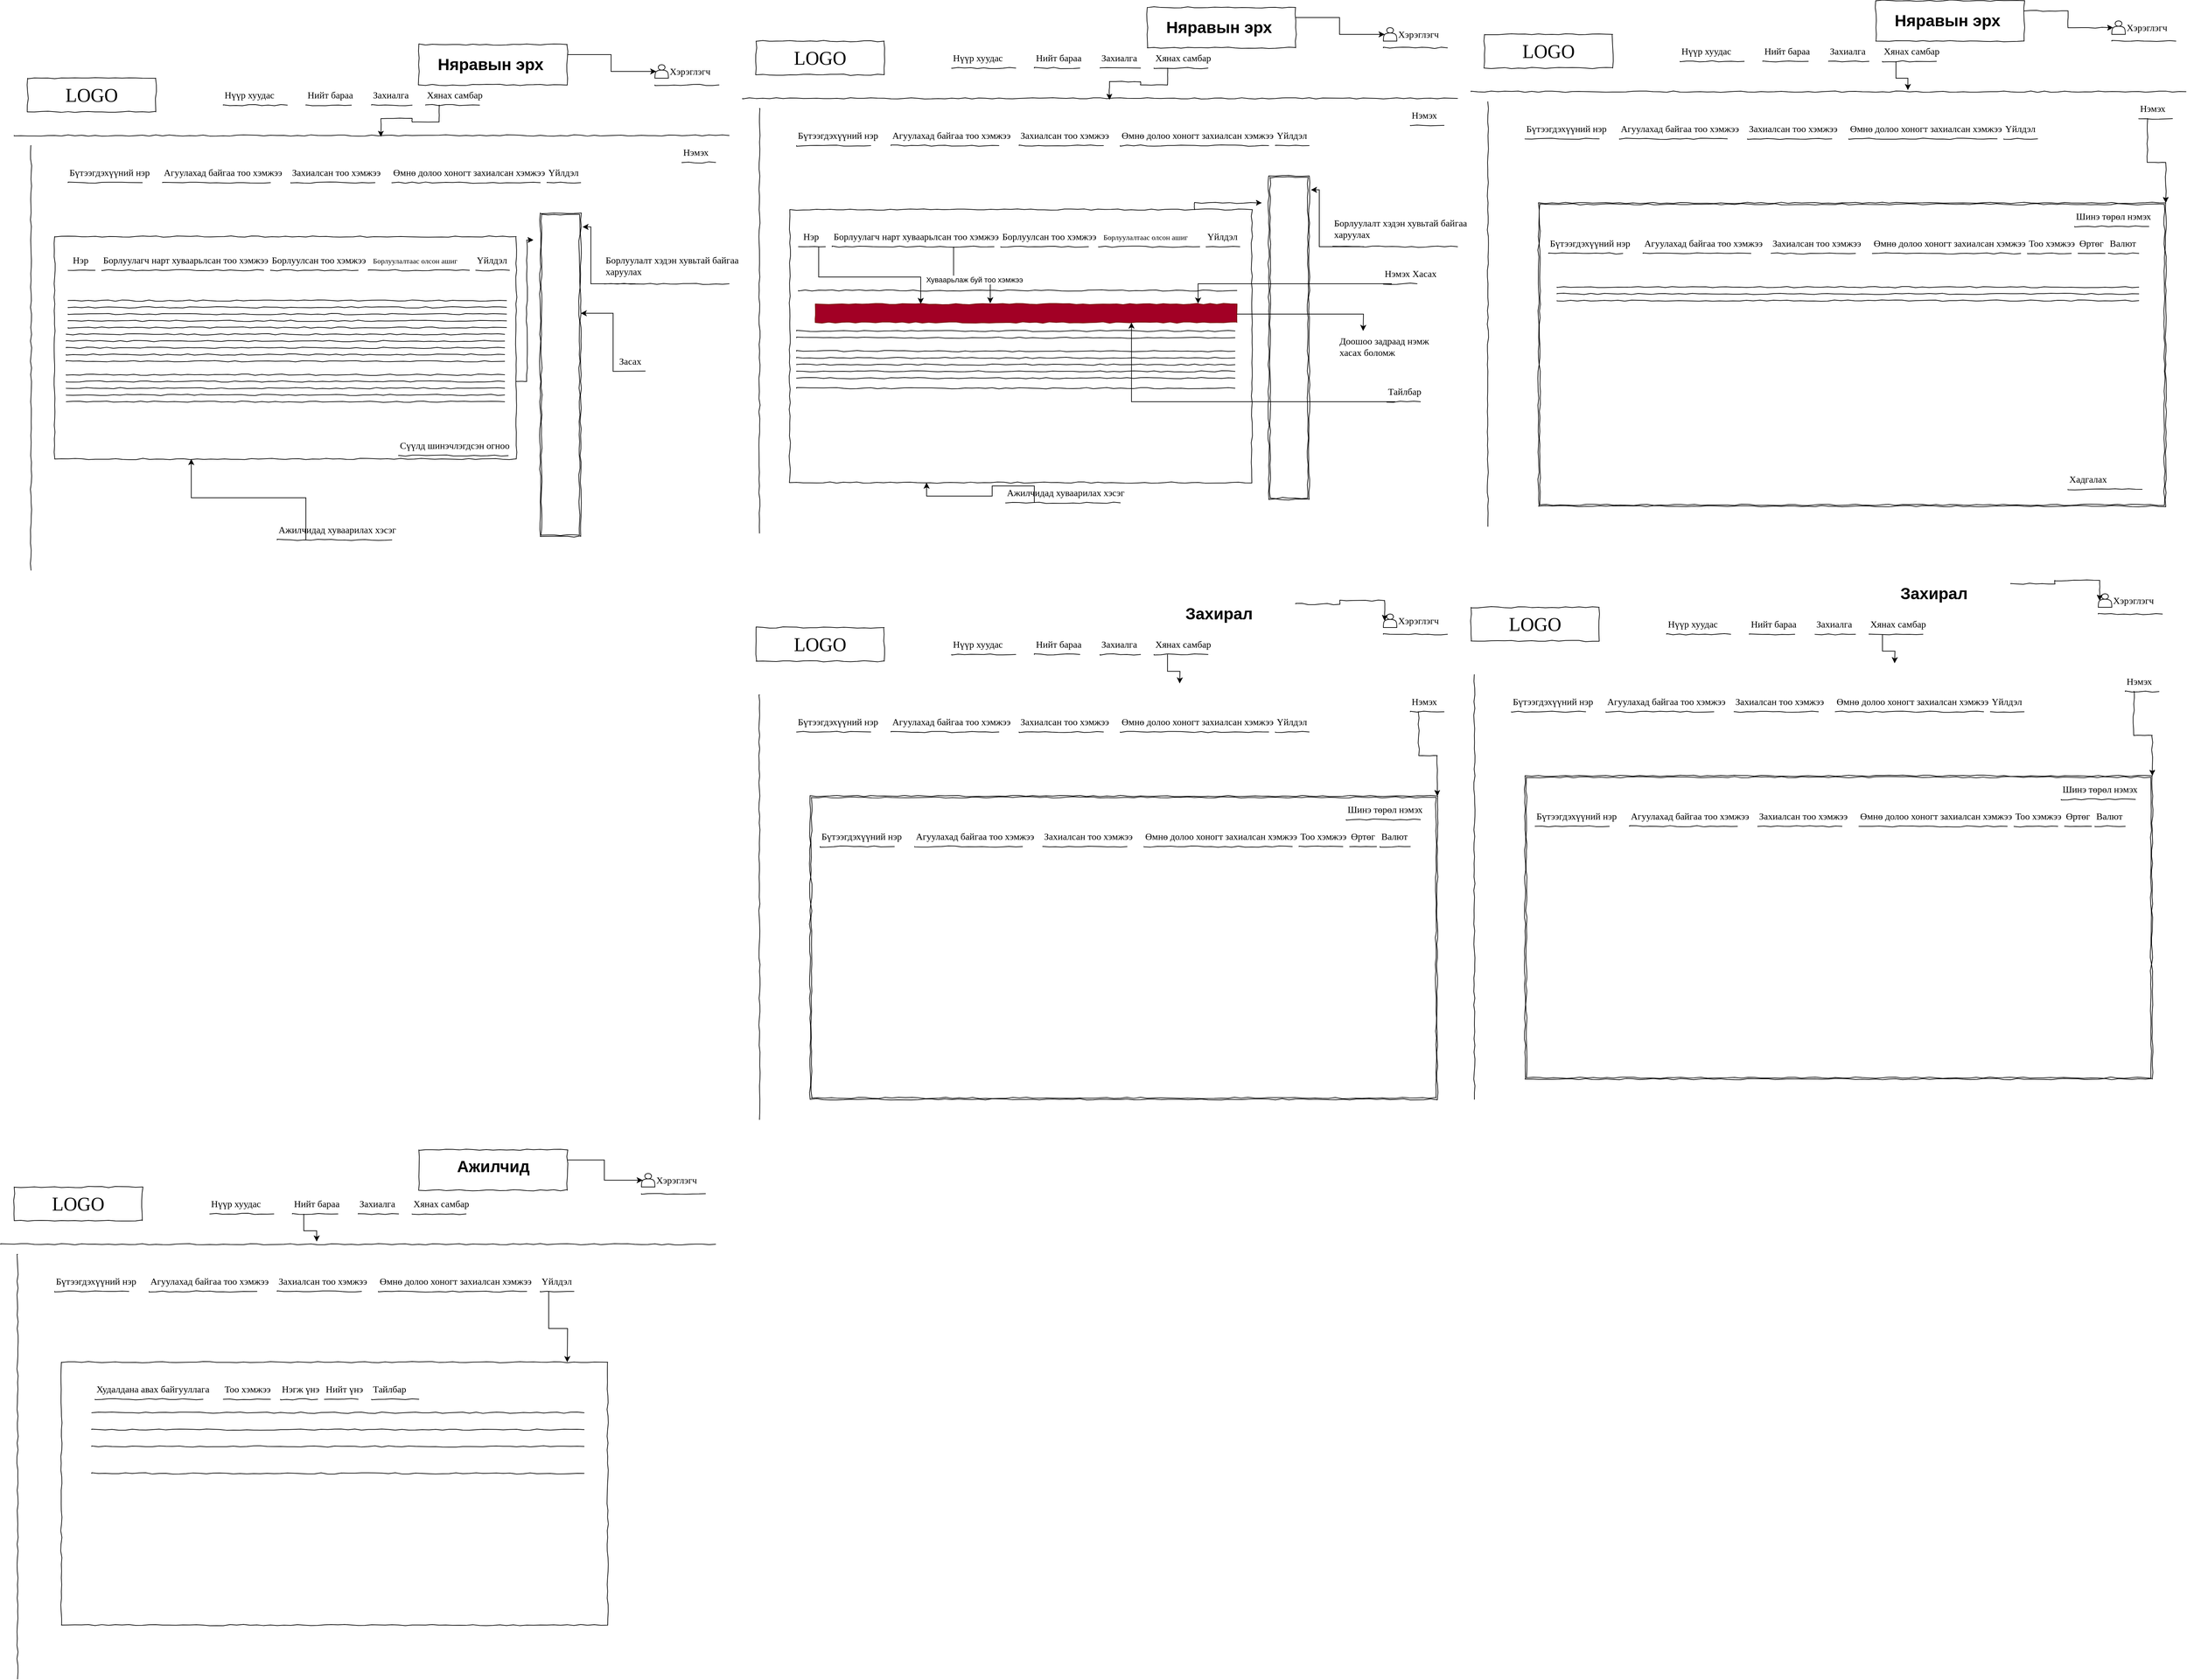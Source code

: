 <mxfile version="24.2.5" type="device">
  <diagram name="Page-1" id="03018318-947c-dd8e-b7a3-06fadd420f32">
    <mxGraphModel dx="3968" dy="1678" grid="1" gridSize="10" guides="1" tooltips="1" connect="1" arrows="1" fold="1" page="1" pageScale="1" pageWidth="1100" pageHeight="850" background="none" math="0" shadow="0">
      <root>
        <mxCell id="0" />
        <mxCell id="1" parent="0" />
        <mxCell id="677b7b8949515195-2" value="LOGO" style="whiteSpace=wrap;html=1;rounded=0;shadow=0;labelBackgroundColor=none;strokeWidth=1;fontFamily=Verdana;fontSize=28;align=center;comic=1;" parent="1" vertex="1">
          <mxGeometry x="40" y="60" width="190" height="50" as="geometry" />
        </mxCell>
        <mxCell id="677b7b8949515195-4" value="Нүүр хуудас" style="text;html=1;points=[];align=left;verticalAlign=top;spacingTop=-4;fontSize=14;fontFamily=Verdana" parent="1" vertex="1">
          <mxGeometry x="330" y="75" width="60" height="20" as="geometry" />
        </mxCell>
        <mxCell id="677b7b8949515195-5" value="Захиалга" style="text;html=1;points=[];align=left;verticalAlign=top;spacingTop=-4;fontSize=14;fontFamily=Verdana" parent="1" vertex="1">
          <mxGeometry x="550" y="75" width="60" height="20" as="geometry" />
        </mxCell>
        <mxCell id="677b7b8949515195-7" value="Хэрэглэгч" style="text;html=1;points=[];align=left;verticalAlign=top;spacingTop=-4;fontSize=14;fontFamily=Verdana" parent="1" vertex="1">
          <mxGeometry x="990" y="40" width="60" height="20" as="geometry" />
        </mxCell>
        <mxCell id="677b7b8949515195-9" value="" style="line;strokeWidth=1;html=1;rounded=0;shadow=0;labelBackgroundColor=none;fillColor=none;fontFamily=Verdana;fontSize=14;fontColor=#000000;align=center;comic=1;" parent="1" vertex="1">
          <mxGeometry x="20" y="140" width="1060" height="10" as="geometry" />
        </mxCell>
        <mxCell id="677b7b8949515195-12" value="Нийт бараа" style="text;html=1;points=[];align=left;verticalAlign=top;spacingTop=-4;fontSize=14;fontFamily=Verdana" parent="1" vertex="1">
          <mxGeometry x="452.5" y="75" width="60" height="20" as="geometry" />
        </mxCell>
        <mxCell id="677b7b8949515195-14" value="Хянах самбар&lt;div&gt;&lt;br&gt;&lt;/div&gt;" style="text;html=1;points=[];align=left;verticalAlign=top;spacingTop=-4;fontSize=14;fontFamily=Verdana" parent="1" vertex="1">
          <mxGeometry x="630" y="75" width="100" height="20" as="geometry" />
        </mxCell>
        <mxCell id="69ImnKJybGqa9ea78RvK-10" value="" style="line;strokeWidth=1;direction=south;html=1;rounded=0;shadow=0;comic=1;strokeColor=default;align=center;verticalAlign=top;spacingTop=8;fontFamily=Verdana;fontSize=14;fontColor=#000000;labelBackgroundColor=none;fillColor=none;" parent="1" vertex="1">
          <mxGeometry x="40" y="160" width="10" height="630" as="geometry" />
        </mxCell>
        <mxCell id="69ImnKJybGqa9ea78RvK-11" value="" style="line;strokeWidth=1;html=1;rounded=0;shadow=0;labelBackgroundColor=none;fillColor=none;fontFamily=Verdana;fontSize=14;fontColor=#000000;align=center;comic=1;" parent="1" vertex="1">
          <mxGeometry x="100" y="210" width="110" height="10" as="geometry" />
        </mxCell>
        <mxCell id="69ImnKJybGqa9ea78RvK-12" value="" style="line;strokeWidth=1;html=1;rounded=0;shadow=0;labelBackgroundColor=none;fillColor=none;fontFamily=Verdana;fontSize=14;fontColor=#000000;align=center;comic=1;" parent="1" vertex="1">
          <mxGeometry x="240" y="210" width="160" height="10" as="geometry" />
        </mxCell>
        <mxCell id="69ImnKJybGqa9ea78RvK-13" value="" style="line;strokeWidth=1;html=1;rounded=0;shadow=0;labelBackgroundColor=none;fillColor=none;fontFamily=Verdana;fontSize=14;fontColor=#000000;align=center;comic=1;" parent="1" vertex="1">
          <mxGeometry x="430" y="210" width="125" height="10" as="geometry" />
        </mxCell>
        <mxCell id="69ImnKJybGqa9ea78RvK-14" value="" style="line;strokeWidth=1;html=1;rounded=0;shadow=0;labelBackgroundColor=none;fillColor=none;fontFamily=Verdana;fontSize=14;fontColor=#000000;align=center;comic=1;" parent="1" vertex="1">
          <mxGeometry x="580" y="210" width="220" height="10" as="geometry" />
        </mxCell>
        <mxCell id="69ImnKJybGqa9ea78RvK-20" value="Бүтээгдэхүүний нэр&amp;nbsp;" style="text;html=1;points=[];align=left;verticalAlign=top;spacingTop=-4;fontSize=14;fontFamily=Verdana" parent="1" vertex="1">
          <mxGeometry x="100" y="190" width="130" height="20" as="geometry" />
        </mxCell>
        <mxCell id="69ImnKJybGqa9ea78RvK-23" value="Агуулахад байгаа тоо хэмжээ" style="text;html=1;points=[];align=left;verticalAlign=top;spacingTop=-4;fontSize=14;fontFamily=Verdana" parent="1" vertex="1">
          <mxGeometry x="240" y="190" width="190" height="20" as="geometry" />
        </mxCell>
        <mxCell id="69ImnKJybGqa9ea78RvK-24" value="Захиалсан тоо хэмжээ" style="text;html=1;points=[];align=left;verticalAlign=top;spacingTop=-4;fontSize=14;fontFamily=Verdana" parent="1" vertex="1">
          <mxGeometry x="430" y="190" width="140" height="20" as="geometry" />
        </mxCell>
        <mxCell id="69ImnKJybGqa9ea78RvK-25" value="Өмнө долоо хоногт захиалсан хэмжээ" style="text;html=1;points=[];align=left;verticalAlign=top;spacingTop=-4;fontSize=14;fontFamily=Verdana" parent="1" vertex="1">
          <mxGeometry x="580" y="190" width="250" height="20" as="geometry" />
        </mxCell>
        <mxCell id="69ImnKJybGqa9ea78RvK-34" value="" style="line;strokeWidth=1;html=1;rounded=0;shadow=0;labelBackgroundColor=none;fillColor=none;fontFamily=Verdana;fontSize=14;fontColor=#000000;align=center;comic=1;" parent="1" vertex="1">
          <mxGeometry x="810" y="210" width="50" height="10" as="geometry" />
        </mxCell>
        <mxCell id="69ImnKJybGqa9ea78RvK-35" value="Үйлдэл" style="text;html=1;points=[];align=left;verticalAlign=top;spacingTop=-4;fontSize=14;fontFamily=Verdana" parent="1" vertex="1">
          <mxGeometry x="810" y="190" width="60" height="20" as="geometry" />
        </mxCell>
        <mxCell id="69ImnKJybGqa9ea78RvK-39" value="" style="shape=actor;whiteSpace=wrap;html=1;" parent="1" vertex="1">
          <mxGeometry x="970" y="40" width="20" height="20" as="geometry" />
        </mxCell>
        <mxCell id="69ImnKJybGqa9ea78RvK-44" value="" style="line;strokeWidth=1;html=1;rounded=0;shadow=0;labelBackgroundColor=none;fillColor=none;fontFamily=Verdana;fontSize=14;fontColor=#000000;align=center;comic=1;" parent="1" vertex="1">
          <mxGeometry x="1010" y="180" width="50" height="10" as="geometry" />
        </mxCell>
        <mxCell id="69ImnKJybGqa9ea78RvK-45" value="Нэмэх" style="text;html=1;points=[];align=left;verticalAlign=top;spacingTop=-4;fontSize=14;fontFamily=Verdana" parent="1" vertex="1">
          <mxGeometry x="1010" y="160" width="60" height="20" as="geometry" />
        </mxCell>
        <mxCell id="69ImnKJybGqa9ea78RvK-46" value="" style="shape=ext;double=1;rounded=0;whiteSpace=wrap;html=1;shadow=0;comic=1;strokeColor=default;strokeWidth=1;align=center;verticalAlign=top;spacingTop=8;fontFamily=Verdana;fontSize=14;fontColor=#000000;labelBackgroundColor=none;fillColor=none;" parent="1" vertex="1">
          <mxGeometry x="800" y="260" width="60" height="480" as="geometry" />
        </mxCell>
        <mxCell id="69ImnKJybGqa9ea78RvK-89" value="" style="line;strokeWidth=1;html=1;rounded=0;shadow=0;labelBackgroundColor=none;fillColor=none;fontFamily=Verdana;fontSize=14;fontColor=#000000;align=center;comic=1;" parent="1" vertex="1">
          <mxGeometry x="970" y="65" width="95" height="10" as="geometry" />
        </mxCell>
        <mxCell id="69ImnKJybGqa9ea78RvK-90" value="" style="line;strokeWidth=1;html=1;rounded=0;shadow=0;labelBackgroundColor=none;fillColor=none;fontFamily=Verdana;fontSize=14;fontColor=#000000;align=center;comic=1;" parent="1" vertex="1">
          <mxGeometry x="330" y="95" width="95" height="10" as="geometry" />
        </mxCell>
        <mxCell id="69ImnKJybGqa9ea78RvK-91" value="" style="line;strokeWidth=1;html=1;rounded=0;shadow=0;labelBackgroundColor=none;fillColor=none;fontFamily=Verdana;fontSize=14;fontColor=#000000;align=center;comic=1;" parent="1" vertex="1">
          <mxGeometry x="452.5" y="95" width="67.5" height="10" as="geometry" />
        </mxCell>
        <mxCell id="69ImnKJybGqa9ea78RvK-92" value="" style="line;strokeWidth=1;html=1;rounded=0;shadow=0;labelBackgroundColor=none;fillColor=none;fontFamily=Verdana;fontSize=14;fontColor=#000000;align=center;comic=1;" parent="1" vertex="1">
          <mxGeometry x="550" y="95" width="60" height="10" as="geometry" />
        </mxCell>
        <mxCell id="69ImnKJybGqa9ea78RvK-93" value="" style="line;strokeWidth=1;html=1;rounded=0;shadow=0;labelBackgroundColor=none;fillColor=none;fontFamily=Verdana;fontSize=14;fontColor=#000000;align=center;comic=1;" parent="1" vertex="1">
          <mxGeometry x="630" y="95" width="80" height="10" as="geometry" />
        </mxCell>
        <mxCell id="69ImnKJybGqa9ea78RvK-94" value="" style="verticalLabelPosition=bottom;verticalAlign=top;html=1;shape=mxgraph.basic.rect;fillColor2=none;strokeWidth=1;size=20;indent=5;rounded=0;shadow=0;comic=1;strokeColor=default;align=center;spacingTop=8;fontFamily=Verdana;fontSize=14;fontColor=#000000;labelBackgroundColor=none;fillColor=none;" parent="1" vertex="1">
          <mxGeometry x="90" y="310" width="685" height="405" as="geometry" />
        </mxCell>
        <mxCell id="AFs29lFpwrgAGCwOvufG-1" style="edgeStyle=orthogonalEdgeStyle;rounded=0;orthogonalLoop=1;jettySize=auto;html=1;shadow=0;comic=1;strokeColor=default;strokeWidth=1;align=center;verticalAlign=top;spacingTop=8;fontFamily=Verdana;fontSize=14;fontColor=#000000;labelBackgroundColor=none;fillColor=none;" parent="1" source="69ImnKJybGqa9ea78RvK-94" edge="1">
          <mxGeometry relative="1" as="geometry">
            <mxPoint x="790" y="300" as="targetPoint" />
            <Array as="points">
              <mxPoint x="690" y="510" />
            </Array>
          </mxGeometry>
        </mxCell>
        <mxCell id="AFs29lFpwrgAGCwOvufG-8" value="Няравын эрх" style="text;strokeColor=none;fillColor=none;html=1;fontSize=24;fontStyle=1;verticalAlign=middle;align=center;" parent="1" vertex="1">
          <mxGeometry x="571" y="20" width="310" height="40" as="geometry" />
        </mxCell>
        <mxCell id="AFs29lFpwrgAGCwOvufG-11" value="" style="rounded=0;whiteSpace=wrap;html=1;shadow=0;comic=1;strokeColor=default;strokeWidth=1;align=center;verticalAlign=top;spacingTop=8;fontFamily=Verdana;fontSize=14;fontColor=#000000;labelBackgroundColor=none;fillColor=none;" parent="1" vertex="1">
          <mxGeometry x="620" y="10" width="220" height="60" as="geometry" />
        </mxCell>
        <mxCell id="AFs29lFpwrgAGCwOvufG-12" style="edgeStyle=orthogonalEdgeStyle;rounded=0;orthogonalLoop=1;jettySize=auto;html=1;exitX=1;exitY=0.25;exitDx=0;exitDy=0;entryX=0.1;entryY=0.5;entryDx=0;entryDy=0;entryPerimeter=0;" parent="1" source="AFs29lFpwrgAGCwOvufG-11" target="69ImnKJybGqa9ea78RvK-39" edge="1">
          <mxGeometry relative="1" as="geometry" />
        </mxCell>
        <mxCell id="AFs29lFpwrgAGCwOvufG-17" style="edgeStyle=orthogonalEdgeStyle;rounded=0;orthogonalLoop=1;jettySize=auto;html=1;exitX=0.25;exitY=0.5;exitDx=0;exitDy=0;exitPerimeter=0;entryX=0.513;entryY=0.7;entryDx=0;entryDy=0;entryPerimeter=0;shadow=0;comic=1;strokeColor=default;strokeWidth=1;align=center;verticalAlign=top;spacingTop=8;fontFamily=Verdana;fontSize=14;fontColor=#000000;labelBackgroundColor=none;fillColor=none;" parent="1" source="69ImnKJybGqa9ea78RvK-93" target="677b7b8949515195-9" edge="1">
          <mxGeometry relative="1" as="geometry" />
        </mxCell>
        <mxCell id="AFs29lFpwrgAGCwOvufG-18" value="LOGO" style="whiteSpace=wrap;html=1;rounded=0;shadow=0;labelBackgroundColor=none;strokeWidth=1;fontFamily=Verdana;fontSize=28;align=center;comic=1;" parent="1" vertex="1">
          <mxGeometry x="1120" y="50" width="190" height="50" as="geometry" />
        </mxCell>
        <mxCell id="AFs29lFpwrgAGCwOvufG-19" value="Нүүр хуудас" style="text;html=1;points=[];align=left;verticalAlign=top;spacingTop=-4;fontSize=14;fontFamily=Verdana" parent="1" vertex="1">
          <mxGeometry x="1410" y="65" width="60" height="20" as="geometry" />
        </mxCell>
        <mxCell id="AFs29lFpwrgAGCwOvufG-20" value="Захиалга" style="text;html=1;points=[];align=left;verticalAlign=top;spacingTop=-4;fontSize=14;fontFamily=Verdana" parent="1" vertex="1">
          <mxGeometry x="1630" y="65" width="60" height="20" as="geometry" />
        </mxCell>
        <mxCell id="AFs29lFpwrgAGCwOvufG-21" value="Хэрэглэгч" style="text;html=1;points=[];align=left;verticalAlign=top;spacingTop=-4;fontSize=14;fontFamily=Verdana" parent="1" vertex="1">
          <mxGeometry x="2070" y="30" width="60" height="20" as="geometry" />
        </mxCell>
        <mxCell id="AFs29lFpwrgAGCwOvufG-22" value="" style="line;strokeWidth=1;html=1;rounded=0;shadow=0;labelBackgroundColor=none;fillColor=none;fontFamily=Verdana;fontSize=14;fontColor=#000000;align=center;comic=1;" parent="1" vertex="1">
          <mxGeometry x="1100" y="130" width="1060" height="10" as="geometry" />
        </mxCell>
        <mxCell id="AFs29lFpwrgAGCwOvufG-23" value="Нийт бараа" style="text;html=1;points=[];align=left;verticalAlign=top;spacingTop=-4;fontSize=14;fontFamily=Verdana" parent="1" vertex="1">
          <mxGeometry x="1532.5" y="65" width="60" height="20" as="geometry" />
        </mxCell>
        <mxCell id="AFs29lFpwrgAGCwOvufG-24" value="Хянах самбар&lt;div&gt;&lt;br&gt;&lt;/div&gt;" style="text;html=1;points=[];align=left;verticalAlign=top;spacingTop=-4;fontSize=14;fontFamily=Verdana" parent="1" vertex="1">
          <mxGeometry x="1710" y="65" width="100" height="20" as="geometry" />
        </mxCell>
        <mxCell id="AFs29lFpwrgAGCwOvufG-25" value="" style="line;strokeWidth=1;direction=south;html=1;rounded=0;shadow=0;comic=1;strokeColor=default;align=center;verticalAlign=top;spacingTop=8;fontFamily=Verdana;fontSize=14;fontColor=#000000;labelBackgroundColor=none;fillColor=none;" parent="1" vertex="1">
          <mxGeometry x="1120" y="150" width="10" height="630" as="geometry" />
        </mxCell>
        <mxCell id="AFs29lFpwrgAGCwOvufG-26" value="" style="line;strokeWidth=1;html=1;rounded=0;shadow=0;labelBackgroundColor=none;fillColor=none;fontFamily=Verdana;fontSize=14;fontColor=#000000;align=center;comic=1;" parent="1" vertex="1">
          <mxGeometry x="1180" y="200" width="110" height="10" as="geometry" />
        </mxCell>
        <mxCell id="AFs29lFpwrgAGCwOvufG-27" value="" style="line;strokeWidth=1;html=1;rounded=0;shadow=0;labelBackgroundColor=none;fillColor=none;fontFamily=Verdana;fontSize=14;fontColor=#000000;align=center;comic=1;" parent="1" vertex="1">
          <mxGeometry x="1320" y="200" width="160" height="10" as="geometry" />
        </mxCell>
        <mxCell id="AFs29lFpwrgAGCwOvufG-28" value="" style="line;strokeWidth=1;html=1;rounded=0;shadow=0;labelBackgroundColor=none;fillColor=none;fontFamily=Verdana;fontSize=14;fontColor=#000000;align=center;comic=1;" parent="1" vertex="1">
          <mxGeometry x="1510" y="200" width="125" height="10" as="geometry" />
        </mxCell>
        <mxCell id="AFs29lFpwrgAGCwOvufG-29" value="" style="line;strokeWidth=1;html=1;rounded=0;shadow=0;labelBackgroundColor=none;fillColor=none;fontFamily=Verdana;fontSize=14;fontColor=#000000;align=center;comic=1;" parent="1" vertex="1">
          <mxGeometry x="1660" y="200" width="220" height="10" as="geometry" />
        </mxCell>
        <mxCell id="AFs29lFpwrgAGCwOvufG-30" value="Бүтээгдэхүүний нэр&amp;nbsp;" style="text;html=1;points=[];align=left;verticalAlign=top;spacingTop=-4;fontSize=14;fontFamily=Verdana" parent="1" vertex="1">
          <mxGeometry x="1180" y="180" width="130" height="20" as="geometry" />
        </mxCell>
        <mxCell id="AFs29lFpwrgAGCwOvufG-31" value="Агуулахад байгаа тоо хэмжээ" style="text;html=1;points=[];align=left;verticalAlign=top;spacingTop=-4;fontSize=14;fontFamily=Verdana" parent="1" vertex="1">
          <mxGeometry x="1320" y="180" width="190" height="20" as="geometry" />
        </mxCell>
        <mxCell id="AFs29lFpwrgAGCwOvufG-32" value="Захиалсан тоо хэмжээ" style="text;html=1;points=[];align=left;verticalAlign=top;spacingTop=-4;fontSize=14;fontFamily=Verdana" parent="1" vertex="1">
          <mxGeometry x="1510" y="180" width="140" height="20" as="geometry" />
        </mxCell>
        <mxCell id="AFs29lFpwrgAGCwOvufG-33" value="Өмнө долоо хоногт захиалсан хэмжээ" style="text;html=1;points=[];align=left;verticalAlign=top;spacingTop=-4;fontSize=14;fontFamily=Verdana" parent="1" vertex="1">
          <mxGeometry x="1660" y="180" width="250" height="20" as="geometry" />
        </mxCell>
        <mxCell id="AFs29lFpwrgAGCwOvufG-34" value="" style="line;strokeWidth=1;html=1;rounded=0;shadow=0;labelBackgroundColor=none;fillColor=none;fontFamily=Verdana;fontSize=14;fontColor=#000000;align=center;comic=1;" parent="1" vertex="1">
          <mxGeometry x="1890" y="200" width="50" height="10" as="geometry" />
        </mxCell>
        <mxCell id="AFs29lFpwrgAGCwOvufG-35" value="Үйлдэл" style="text;html=1;points=[];align=left;verticalAlign=top;spacingTop=-4;fontSize=14;fontFamily=Verdana" parent="1" vertex="1">
          <mxGeometry x="1890" y="180" width="60" height="20" as="geometry" />
        </mxCell>
        <mxCell id="AFs29lFpwrgAGCwOvufG-36" value="" style="shape=actor;whiteSpace=wrap;html=1;" parent="1" vertex="1">
          <mxGeometry x="2050" y="30" width="20" height="20" as="geometry" />
        </mxCell>
        <mxCell id="AFs29lFpwrgAGCwOvufG-60" style="edgeStyle=orthogonalEdgeStyle;rounded=0;orthogonalLoop=1;jettySize=auto;html=1;exitX=0.25;exitY=0.5;exitDx=0;exitDy=0;exitPerimeter=0;entryX=1;entryY=0;entryDx=0;entryDy=0;shadow=0;comic=1;strokeColor=default;strokeWidth=1;align=center;verticalAlign=top;spacingTop=8;fontFamily=Verdana;fontSize=14;fontColor=#000000;labelBackgroundColor=none;fillColor=none;" parent="1" source="AFs29lFpwrgAGCwOvufG-37" target="AFs29lFpwrgAGCwOvufG-39" edge="1">
          <mxGeometry relative="1" as="geometry" />
        </mxCell>
        <mxCell id="AFs29lFpwrgAGCwOvufG-37" value="" style="line;strokeWidth=1;html=1;rounded=0;shadow=0;labelBackgroundColor=none;fillColor=none;fontFamily=Verdana;fontSize=14;fontColor=#000000;align=center;comic=1;" parent="1" vertex="1">
          <mxGeometry x="2090" y="170" width="50" height="10" as="geometry" />
        </mxCell>
        <mxCell id="AFs29lFpwrgAGCwOvufG-38" value="Нэмэх" style="text;html=1;points=[];align=left;verticalAlign=top;spacingTop=-4;fontSize=14;fontFamily=Verdana" parent="1" vertex="1">
          <mxGeometry x="2090" y="150" width="60" height="20" as="geometry" />
        </mxCell>
        <mxCell id="AFs29lFpwrgAGCwOvufG-39" value="" style="shape=ext;double=1;rounded=0;whiteSpace=wrap;html=1;shadow=0;comic=1;strokeColor=default;strokeWidth=1;align=center;verticalAlign=top;spacingTop=8;fontFamily=Verdana;fontSize=14;fontColor=#000000;labelBackgroundColor=none;fillColor=none;" parent="1" vertex="1">
          <mxGeometry x="1200" y="300" width="930" height="450" as="geometry" />
        </mxCell>
        <mxCell id="AFs29lFpwrgAGCwOvufG-40" value="" style="line;strokeWidth=1;html=1;rounded=0;shadow=0;labelBackgroundColor=none;fillColor=none;fontFamily=Verdana;fontSize=14;fontColor=#000000;align=center;comic=1;" parent="1" vertex="1">
          <mxGeometry x="2050" y="55" width="95" height="10" as="geometry" />
        </mxCell>
        <mxCell id="AFs29lFpwrgAGCwOvufG-41" value="" style="line;strokeWidth=1;html=1;rounded=0;shadow=0;labelBackgroundColor=none;fillColor=none;fontFamily=Verdana;fontSize=14;fontColor=#000000;align=center;comic=1;" parent="1" vertex="1">
          <mxGeometry x="1410" y="85" width="95" height="10" as="geometry" />
        </mxCell>
        <mxCell id="AFs29lFpwrgAGCwOvufG-42" value="" style="line;strokeWidth=1;html=1;rounded=0;shadow=0;labelBackgroundColor=none;fillColor=none;fontFamily=Verdana;fontSize=14;fontColor=#000000;align=center;comic=1;" parent="1" vertex="1">
          <mxGeometry x="1532.5" y="85" width="67.5" height="10" as="geometry" />
        </mxCell>
        <mxCell id="AFs29lFpwrgAGCwOvufG-43" value="" style="line;strokeWidth=1;html=1;rounded=0;shadow=0;labelBackgroundColor=none;fillColor=none;fontFamily=Verdana;fontSize=14;fontColor=#000000;align=center;comic=1;" parent="1" vertex="1">
          <mxGeometry x="1630" y="85" width="60" height="10" as="geometry" />
        </mxCell>
        <mxCell id="AFs29lFpwrgAGCwOvufG-44" value="" style="line;strokeWidth=1;html=1;rounded=0;shadow=0;labelBackgroundColor=none;fillColor=none;fontFamily=Verdana;fontSize=14;fontColor=#000000;align=center;comic=1;" parent="1" vertex="1">
          <mxGeometry x="1710" y="85" width="80" height="10" as="geometry" />
        </mxCell>
        <mxCell id="AFs29lFpwrgAGCwOvufG-51" value="Няравын эрх" style="text;strokeColor=none;fillColor=none;html=1;fontSize=24;fontStyle=1;verticalAlign=middle;align=center;" parent="1" vertex="1">
          <mxGeometry x="1651" y="10" width="310" height="40" as="geometry" />
        </mxCell>
        <mxCell id="AFs29lFpwrgAGCwOvufG-52" value="" style="rounded=0;whiteSpace=wrap;html=1;shadow=0;comic=1;strokeColor=default;strokeWidth=1;align=center;verticalAlign=top;spacingTop=8;fontFamily=Verdana;fontSize=14;fontColor=#000000;labelBackgroundColor=none;fillColor=none;" parent="1" vertex="1">
          <mxGeometry x="1700" width="220" height="60" as="geometry" />
        </mxCell>
        <mxCell id="AFs29lFpwrgAGCwOvufG-53" style="edgeStyle=orthogonalEdgeStyle;rounded=0;orthogonalLoop=1;jettySize=auto;html=1;exitX=1;exitY=0.25;exitDx=0;exitDy=0;entryX=0.1;entryY=0.5;entryDx=0;entryDy=0;entryPerimeter=0;shadow=0;comic=1;strokeColor=default;strokeWidth=1;align=center;verticalAlign=top;spacingTop=8;fontFamily=Verdana;fontSize=14;fontColor=#000000;labelBackgroundColor=none;fillColor=none;" parent="1" source="AFs29lFpwrgAGCwOvufG-52" target="AFs29lFpwrgAGCwOvufG-36" edge="1">
          <mxGeometry relative="1" as="geometry" />
        </mxCell>
        <mxCell id="AFs29lFpwrgAGCwOvufG-64" value="" style="line;strokeWidth=1;html=1;rounded=0;shadow=0;labelBackgroundColor=none;fillColor=none;fontFamily=Verdana;fontSize=14;fontColor=#000000;align=center;comic=1;" parent="1" vertex="1">
          <mxGeometry x="1995" y="330" width="110" height="10" as="geometry" />
        </mxCell>
        <mxCell id="AFs29lFpwrgAGCwOvufG-65" value="Шинэ төрөл нэмэх" style="text;html=1;points=[];align=left;verticalAlign=top;spacingTop=-4;fontSize=14;fontFamily=Verdana" parent="1" vertex="1">
          <mxGeometry x="1995" y="310" width="130" height="20" as="geometry" />
        </mxCell>
        <mxCell id="AFs29lFpwrgAGCwOvufG-66" value="" style="line;strokeWidth=1;html=1;rounded=0;shadow=0;labelBackgroundColor=none;fillColor=none;fontFamily=Verdana;fontSize=14;fontColor=#000000;align=center;comic=1;" parent="1" vertex="1">
          <mxGeometry x="1215" y="370" width="110" height="10" as="geometry" />
        </mxCell>
        <mxCell id="AFs29lFpwrgAGCwOvufG-67" value="" style="line;strokeWidth=1;html=1;rounded=0;shadow=0;labelBackgroundColor=none;fillColor=none;fontFamily=Verdana;fontSize=14;fontColor=#000000;align=center;comic=1;" parent="1" vertex="1">
          <mxGeometry x="1355" y="370" width="160" height="10" as="geometry" />
        </mxCell>
        <mxCell id="AFs29lFpwrgAGCwOvufG-68" value="" style="line;strokeWidth=1;html=1;rounded=0;shadow=0;labelBackgroundColor=none;fillColor=none;fontFamily=Verdana;fontSize=14;fontColor=#000000;align=center;comic=1;" parent="1" vertex="1">
          <mxGeometry x="1545" y="370" width="125" height="10" as="geometry" />
        </mxCell>
        <mxCell id="AFs29lFpwrgAGCwOvufG-69" value="" style="line;strokeWidth=1;html=1;rounded=0;shadow=0;labelBackgroundColor=none;fillColor=none;fontFamily=Verdana;fontSize=14;fontColor=#000000;align=center;comic=1;" parent="1" vertex="1">
          <mxGeometry x="1695" y="370" width="220" height="10" as="geometry" />
        </mxCell>
        <mxCell id="AFs29lFpwrgAGCwOvufG-70" value="Бүтээгдэхүүний нэр&amp;nbsp;" style="text;html=1;points=[];align=left;verticalAlign=top;spacingTop=-4;fontSize=14;fontFamily=Verdana" parent="1" vertex="1">
          <mxGeometry x="1215" y="350" width="125" height="20" as="geometry" />
        </mxCell>
        <mxCell id="AFs29lFpwrgAGCwOvufG-71" value="Агуулахад байгаа тоо хэмжээ" style="text;html=1;points=[];align=left;verticalAlign=top;spacingTop=-4;fontSize=14;fontFamily=Verdana" parent="1" vertex="1">
          <mxGeometry x="1355" y="350" width="190" height="20" as="geometry" />
        </mxCell>
        <mxCell id="AFs29lFpwrgAGCwOvufG-72" value="Захиалсан тоо хэмжээ" style="text;html=1;points=[];align=left;verticalAlign=top;spacingTop=-4;fontSize=14;fontFamily=Verdana" parent="1" vertex="1">
          <mxGeometry x="1545" y="350" width="140" height="20" as="geometry" />
        </mxCell>
        <mxCell id="AFs29lFpwrgAGCwOvufG-73" value="Өмнө долоо хоногт захиалсан хэмжээ" style="text;html=1;points=[];align=left;verticalAlign=top;spacingTop=-4;fontSize=14;fontFamily=Verdana" parent="1" vertex="1">
          <mxGeometry x="1695" y="350" width="250" height="20" as="geometry" />
        </mxCell>
        <mxCell id="AFs29lFpwrgAGCwOvufG-74" value="" style="line;strokeWidth=1;html=1;rounded=0;shadow=0;labelBackgroundColor=none;fillColor=none;fontFamily=Verdana;fontSize=14;fontColor=#000000;align=center;comic=1;" parent="1" vertex="1">
          <mxGeometry x="1925" y="370" width="65" height="10" as="geometry" />
        </mxCell>
        <mxCell id="AFs29lFpwrgAGCwOvufG-75" value="Тоо хэмжээ" style="text;html=1;points=[];align=left;verticalAlign=top;spacingTop=-4;fontSize=14;fontFamily=Verdana" parent="1" vertex="1">
          <mxGeometry x="1925" y="350" width="105" height="20" as="geometry" />
        </mxCell>
        <mxCell id="AFs29lFpwrgAGCwOvufG-76" value="" style="line;strokeWidth=1;html=1;rounded=0;shadow=0;labelBackgroundColor=none;fillColor=none;fontFamily=Verdana;fontSize=14;fontColor=#000000;align=center;comic=1;" parent="1" vertex="1">
          <mxGeometry x="2000" y="370" width="40" height="10" as="geometry" />
        </mxCell>
        <mxCell id="AFs29lFpwrgAGCwOvufG-77" value="Өртөг&lt;div&gt;&lt;br&gt;&lt;/div&gt;" style="text;html=1;points=[];align=left;verticalAlign=top;spacingTop=-4;fontSize=14;fontFamily=Verdana" parent="1" vertex="1">
          <mxGeometry x="2000" y="350" width="50" height="20" as="geometry" />
        </mxCell>
        <mxCell id="AFs29lFpwrgAGCwOvufG-78" value="" style="line;strokeWidth=1;html=1;rounded=0;shadow=0;labelBackgroundColor=none;fillColor=none;fontFamily=Verdana;fontSize=14;fontColor=#000000;align=center;comic=1;" parent="1" vertex="1">
          <mxGeometry x="2045" y="370" width="45" height="10" as="geometry" />
        </mxCell>
        <mxCell id="AFs29lFpwrgAGCwOvufG-79" value="Валют" style="text;html=1;points=[];align=left;verticalAlign=top;spacingTop=-4;fontSize=14;fontFamily=Verdana" parent="1" vertex="1">
          <mxGeometry x="2045" y="350" width="105" height="20" as="geometry" />
        </mxCell>
        <mxCell id="AFs29lFpwrgAGCwOvufG-80" value="Ажилчидад хуваарилах хэсэг" style="text;html=1;points=[];align=left;verticalAlign=top;spacingTop=-4;fontSize=14;fontFamily=Verdana" parent="1" vertex="1">
          <mxGeometry x="410" y="720" width="180" height="20" as="geometry" />
        </mxCell>
        <mxCell id="AFs29lFpwrgAGCwOvufG-81" value="" style="line;strokeWidth=1;html=1;rounded=0;shadow=0;labelBackgroundColor=none;fillColor=none;fontFamily=Verdana;fontSize=14;fontColor=#000000;align=center;comic=1;" parent="1" vertex="1">
          <mxGeometry x="410" y="740" width="170" height="10" as="geometry" />
        </mxCell>
        <mxCell id="AFs29lFpwrgAGCwOvufG-82" style="edgeStyle=orthogonalEdgeStyle;rounded=0;orthogonalLoop=1;jettySize=auto;html=1;exitX=0.25;exitY=0.5;exitDx=0;exitDy=0;exitPerimeter=0;entryX=0.296;entryY=1;entryDx=0;entryDy=0;entryPerimeter=0;" parent="1" source="AFs29lFpwrgAGCwOvufG-81" target="69ImnKJybGqa9ea78RvK-94" edge="1">
          <mxGeometry relative="1" as="geometry" />
        </mxCell>
        <mxCell id="AFs29lFpwrgAGCwOvufG-85" value="" style="line;strokeWidth=1;html=1;rounded=0;shadow=0;labelBackgroundColor=none;fillColor=none;fontFamily=Verdana;fontSize=14;fontColor=#000000;align=center;comic=1;" parent="1" vertex="1">
          <mxGeometry x="895" y="360" width="185" height="10" as="geometry" />
        </mxCell>
        <mxCell id="AFs29lFpwrgAGCwOvufG-86" value="Борлуулалт хэдэн хувьтай байгаа&lt;div&gt;харуулах&lt;/div&gt;" style="text;html=1;points=[];align=left;verticalAlign=top;spacingTop=-4;fontSize=14;fontFamily=Verdana" parent="1" vertex="1">
          <mxGeometry x="895" y="320" width="170" height="40" as="geometry" />
        </mxCell>
        <mxCell id="AFs29lFpwrgAGCwOvufG-89" style="edgeStyle=orthogonalEdgeStyle;rounded=0;orthogonalLoop=1;jettySize=auto;html=1;exitX=0.25;exitY=0.5;exitDx=0;exitDy=0;exitPerimeter=0;entryX=1.043;entryY=0.043;entryDx=0;entryDy=0;entryPerimeter=0;" parent="1" source="AFs29lFpwrgAGCwOvufG-85" target="69ImnKJybGqa9ea78RvK-46" edge="1">
          <mxGeometry relative="1" as="geometry" />
        </mxCell>
        <mxCell id="AFs29lFpwrgAGCwOvufG-93" style="edgeStyle=orthogonalEdgeStyle;rounded=0;orthogonalLoop=1;jettySize=auto;html=1;exitX=0.25;exitY=0.5;exitDx=0;exitDy=0;exitPerimeter=0;entryX=0.611;entryY=0.261;entryDx=0;entryDy=0;entryPerimeter=0;" parent="1" source="AFs29lFpwrgAGCwOvufG-44" target="AFs29lFpwrgAGCwOvufG-22" edge="1">
          <mxGeometry relative="1" as="geometry" />
        </mxCell>
        <mxCell id="AFs29lFpwrgAGCwOvufG-94" value="LOGO" style="whiteSpace=wrap;html=1;rounded=0;shadow=0;labelBackgroundColor=none;strokeWidth=1;fontFamily=Verdana;fontSize=28;align=center;comic=1;" parent="1" vertex="1">
          <mxGeometry x="1100" y="900" width="190" height="50" as="geometry" />
        </mxCell>
        <mxCell id="AFs29lFpwrgAGCwOvufG-95" value="Нүүр хуудас" style="text;html=1;points=[];align=left;verticalAlign=top;spacingTop=-4;fontSize=14;fontFamily=Verdana" parent="1" vertex="1">
          <mxGeometry x="1390" y="915" width="60" height="20" as="geometry" />
        </mxCell>
        <mxCell id="AFs29lFpwrgAGCwOvufG-96" value="Захиалга" style="text;html=1;points=[];align=left;verticalAlign=top;spacingTop=-4;fontSize=14;fontFamily=Verdana" parent="1" vertex="1">
          <mxGeometry x="1610" y="915" width="60" height="20" as="geometry" />
        </mxCell>
        <mxCell id="AFs29lFpwrgAGCwOvufG-97" value="Хэрэглэгч" style="text;html=1;points=[];align=left;verticalAlign=top;spacingTop=-4;fontSize=14;fontFamily=Verdana" parent="1" vertex="1">
          <mxGeometry x="2050" y="880" width="60" height="20" as="geometry" />
        </mxCell>
        <mxCell id="AFs29lFpwrgAGCwOvufG-98" value="Нийт бараа" style="text;html=1;points=[];align=left;verticalAlign=top;spacingTop=-4;fontSize=14;fontFamily=Verdana" parent="1" vertex="1">
          <mxGeometry x="1512.5" y="915" width="60" height="20" as="geometry" />
        </mxCell>
        <mxCell id="AFs29lFpwrgAGCwOvufG-99" value="Хянах самбар&lt;div&gt;&lt;br&gt;&lt;/div&gt;" style="text;html=1;points=[];align=left;verticalAlign=top;spacingTop=-4;fontSize=14;fontFamily=Verdana" parent="1" vertex="1">
          <mxGeometry x="1690" y="915" width="100" height="20" as="geometry" />
        </mxCell>
        <mxCell id="AFs29lFpwrgAGCwOvufG-100" value="" style="line;strokeWidth=1;direction=south;html=1;rounded=0;shadow=0;comic=1;strokeColor=default;align=center;verticalAlign=top;spacingTop=8;fontFamily=Verdana;fontSize=14;fontColor=#000000;labelBackgroundColor=none;fillColor=none;" parent="1" vertex="1">
          <mxGeometry x="1100" y="1000" width="10" height="630" as="geometry" />
        </mxCell>
        <mxCell id="AFs29lFpwrgAGCwOvufG-101" value="" style="line;strokeWidth=1;html=1;rounded=0;shadow=0;labelBackgroundColor=none;fillColor=none;fontFamily=Verdana;fontSize=14;fontColor=#000000;align=center;comic=1;" parent="1" vertex="1">
          <mxGeometry x="1160" y="1050" width="110" height="10" as="geometry" />
        </mxCell>
        <mxCell id="AFs29lFpwrgAGCwOvufG-102" value="" style="line;strokeWidth=1;html=1;rounded=0;shadow=0;labelBackgroundColor=none;fillColor=none;fontFamily=Verdana;fontSize=14;fontColor=#000000;align=center;comic=1;" parent="1" vertex="1">
          <mxGeometry x="1300" y="1050" width="160" height="10" as="geometry" />
        </mxCell>
        <mxCell id="AFs29lFpwrgAGCwOvufG-103" value="" style="line;strokeWidth=1;html=1;rounded=0;shadow=0;labelBackgroundColor=none;fillColor=none;fontFamily=Verdana;fontSize=14;fontColor=#000000;align=center;comic=1;" parent="1" vertex="1">
          <mxGeometry x="1490" y="1050" width="125" height="10" as="geometry" />
        </mxCell>
        <mxCell id="AFs29lFpwrgAGCwOvufG-104" value="" style="line;strokeWidth=1;html=1;rounded=0;shadow=0;labelBackgroundColor=none;fillColor=none;fontFamily=Verdana;fontSize=14;fontColor=#000000;align=center;comic=1;" parent="1" vertex="1">
          <mxGeometry x="1640" y="1050" width="220" height="10" as="geometry" />
        </mxCell>
        <mxCell id="AFs29lFpwrgAGCwOvufG-105" value="Бүтээгдэхүүний нэр&amp;nbsp;" style="text;html=1;points=[];align=left;verticalAlign=top;spacingTop=-4;fontSize=14;fontFamily=Verdana" parent="1" vertex="1">
          <mxGeometry x="1160" y="1030" width="130" height="20" as="geometry" />
        </mxCell>
        <mxCell id="AFs29lFpwrgAGCwOvufG-106" value="Агуулахад байгаа тоо хэмжээ" style="text;html=1;points=[];align=left;verticalAlign=top;spacingTop=-4;fontSize=14;fontFamily=Verdana" parent="1" vertex="1">
          <mxGeometry x="1300" y="1030" width="190" height="20" as="geometry" />
        </mxCell>
        <mxCell id="AFs29lFpwrgAGCwOvufG-107" value="Захиалсан тоо хэмжээ" style="text;html=1;points=[];align=left;verticalAlign=top;spacingTop=-4;fontSize=14;fontFamily=Verdana" parent="1" vertex="1">
          <mxGeometry x="1490" y="1030" width="140" height="20" as="geometry" />
        </mxCell>
        <mxCell id="AFs29lFpwrgAGCwOvufG-108" value="Өмнө долоо хоногт захиалсан хэмжээ" style="text;html=1;points=[];align=left;verticalAlign=top;spacingTop=-4;fontSize=14;fontFamily=Verdana" parent="1" vertex="1">
          <mxGeometry x="1640" y="1030" width="250" height="20" as="geometry" />
        </mxCell>
        <mxCell id="AFs29lFpwrgAGCwOvufG-109" value="" style="line;strokeWidth=1;html=1;rounded=0;shadow=0;labelBackgroundColor=none;fillColor=none;fontFamily=Verdana;fontSize=14;fontColor=#000000;align=center;comic=1;" parent="1" vertex="1">
          <mxGeometry x="1870" y="1050" width="50" height="10" as="geometry" />
        </mxCell>
        <mxCell id="AFs29lFpwrgAGCwOvufG-110" value="Үйлдэл" style="text;html=1;points=[];align=left;verticalAlign=top;spacingTop=-4;fontSize=14;fontFamily=Verdana" parent="1" vertex="1">
          <mxGeometry x="1870" y="1030" width="60" height="20" as="geometry" />
        </mxCell>
        <mxCell id="AFs29lFpwrgAGCwOvufG-111" value="" style="shape=actor;whiteSpace=wrap;html=1;" parent="1" vertex="1">
          <mxGeometry x="2030" y="880" width="20" height="20" as="geometry" />
        </mxCell>
        <mxCell id="AFs29lFpwrgAGCwOvufG-112" style="edgeStyle=orthogonalEdgeStyle;rounded=0;orthogonalLoop=1;jettySize=auto;html=1;exitX=0.25;exitY=0.5;exitDx=0;exitDy=0;exitPerimeter=0;entryX=1;entryY=0;entryDx=0;entryDy=0;shadow=0;comic=1;strokeColor=default;strokeWidth=1;align=center;verticalAlign=top;spacingTop=8;fontFamily=Verdana;fontSize=14;fontColor=#000000;labelBackgroundColor=none;fillColor=none;" parent="1" source="AFs29lFpwrgAGCwOvufG-113" target="AFs29lFpwrgAGCwOvufG-115" edge="1">
          <mxGeometry relative="1" as="geometry" />
        </mxCell>
        <mxCell id="AFs29lFpwrgAGCwOvufG-113" value="" style="line;strokeWidth=1;html=1;rounded=0;shadow=0;labelBackgroundColor=none;fillColor=none;fontFamily=Verdana;fontSize=14;fontColor=#000000;align=center;comic=1;" parent="1" vertex="1">
          <mxGeometry x="2070" y="1020" width="50" height="10" as="geometry" />
        </mxCell>
        <mxCell id="AFs29lFpwrgAGCwOvufG-114" value="Нэмэх" style="text;html=1;points=[];align=left;verticalAlign=top;spacingTop=-4;fontSize=14;fontFamily=Verdana" parent="1" vertex="1">
          <mxGeometry x="2070" y="1000" width="60" height="20" as="geometry" />
        </mxCell>
        <mxCell id="AFs29lFpwrgAGCwOvufG-115" value="" style="shape=ext;double=1;rounded=0;whiteSpace=wrap;html=1;shadow=0;comic=1;strokeColor=default;strokeWidth=1;align=center;verticalAlign=top;spacingTop=8;fontFamily=Verdana;fontSize=14;fontColor=#000000;labelBackgroundColor=none;fillColor=none;" parent="1" vertex="1">
          <mxGeometry x="1180" y="1150" width="930" height="450" as="geometry" />
        </mxCell>
        <mxCell id="AFs29lFpwrgAGCwOvufG-116" value="" style="line;strokeWidth=1;html=1;rounded=0;shadow=0;labelBackgroundColor=none;fillColor=none;fontFamily=Verdana;fontSize=14;fontColor=#000000;align=center;comic=1;" parent="1" vertex="1">
          <mxGeometry x="2030" y="905" width="95" height="10" as="geometry" />
        </mxCell>
        <mxCell id="AFs29lFpwrgAGCwOvufG-117" value="" style="line;strokeWidth=1;html=1;rounded=0;shadow=0;labelBackgroundColor=none;fillColor=none;fontFamily=Verdana;fontSize=14;fontColor=#000000;align=center;comic=1;" parent="1" vertex="1">
          <mxGeometry x="1390" y="935" width="95" height="10" as="geometry" />
        </mxCell>
        <mxCell id="AFs29lFpwrgAGCwOvufG-118" value="" style="line;strokeWidth=1;html=1;rounded=0;shadow=0;labelBackgroundColor=none;fillColor=none;fontFamily=Verdana;fontSize=14;fontColor=#000000;align=center;comic=1;" parent="1" vertex="1">
          <mxGeometry x="1512.5" y="935" width="67.5" height="10" as="geometry" />
        </mxCell>
        <mxCell id="AFs29lFpwrgAGCwOvufG-119" value="" style="line;strokeWidth=1;html=1;rounded=0;shadow=0;labelBackgroundColor=none;fillColor=none;fontFamily=Verdana;fontSize=14;fontColor=#000000;align=center;comic=1;" parent="1" vertex="1">
          <mxGeometry x="1610" y="935" width="60" height="10" as="geometry" />
        </mxCell>
        <mxCell id="AFs29lFpwrgAGCwOvufG-120" value="" style="line;strokeWidth=1;html=1;rounded=0;shadow=0;labelBackgroundColor=none;fillColor=none;fontFamily=Verdana;fontSize=14;fontColor=#000000;align=center;comic=1;" parent="1" vertex="1">
          <mxGeometry x="1690" y="935" width="80" height="10" as="geometry" />
        </mxCell>
        <mxCell id="AFs29lFpwrgAGCwOvufG-121" value="Захирал" style="text;strokeColor=none;fillColor=none;html=1;fontSize=24;fontStyle=1;verticalAlign=middle;align=center;" parent="1" vertex="1">
          <mxGeometry x="1631" y="860" width="310" height="40" as="geometry" />
        </mxCell>
        <mxCell id="AFs29lFpwrgAGCwOvufG-122" style="edgeStyle=orthogonalEdgeStyle;rounded=0;orthogonalLoop=1;jettySize=auto;html=1;exitX=1;exitY=0.25;exitDx=0;exitDy=0;entryX=0.1;entryY=0.5;entryDx=0;entryDy=0;entryPerimeter=0;shadow=0;comic=1;strokeColor=default;strokeWidth=1;align=center;verticalAlign=top;spacingTop=8;fontFamily=Verdana;fontSize=14;fontColor=#000000;labelBackgroundColor=none;fillColor=none;" parent="1" target="AFs29lFpwrgAGCwOvufG-111" edge="1">
          <mxGeometry relative="1" as="geometry">
            <mxPoint x="1900" y="865" as="sourcePoint" />
          </mxGeometry>
        </mxCell>
        <mxCell id="AFs29lFpwrgAGCwOvufG-123" value="" style="line;strokeWidth=1;html=1;rounded=0;shadow=0;labelBackgroundColor=none;fillColor=none;fontFamily=Verdana;fontSize=14;fontColor=#000000;align=center;comic=1;" parent="1" vertex="1">
          <mxGeometry x="1975" y="1180" width="110" height="10" as="geometry" />
        </mxCell>
        <mxCell id="AFs29lFpwrgAGCwOvufG-124" value="Шинэ төрөл нэмэх" style="text;html=1;points=[];align=left;verticalAlign=top;spacingTop=-4;fontSize=14;fontFamily=Verdana" parent="1" vertex="1">
          <mxGeometry x="1975" y="1160" width="130" height="20" as="geometry" />
        </mxCell>
        <mxCell id="AFs29lFpwrgAGCwOvufG-125" value="" style="line;strokeWidth=1;html=1;rounded=0;shadow=0;labelBackgroundColor=none;fillColor=none;fontFamily=Verdana;fontSize=14;fontColor=#000000;align=center;comic=1;" parent="1" vertex="1">
          <mxGeometry x="1195" y="1220" width="110" height="10" as="geometry" />
        </mxCell>
        <mxCell id="AFs29lFpwrgAGCwOvufG-126" value="" style="line;strokeWidth=1;html=1;rounded=0;shadow=0;labelBackgroundColor=none;fillColor=none;fontFamily=Verdana;fontSize=14;fontColor=#000000;align=center;comic=1;" parent="1" vertex="1">
          <mxGeometry x="1335" y="1220" width="160" height="10" as="geometry" />
        </mxCell>
        <mxCell id="AFs29lFpwrgAGCwOvufG-127" value="" style="line;strokeWidth=1;html=1;rounded=0;shadow=0;labelBackgroundColor=none;fillColor=none;fontFamily=Verdana;fontSize=14;fontColor=#000000;align=center;comic=1;" parent="1" vertex="1">
          <mxGeometry x="1525" y="1220" width="125" height="10" as="geometry" />
        </mxCell>
        <mxCell id="AFs29lFpwrgAGCwOvufG-128" value="" style="line;strokeWidth=1;html=1;rounded=0;shadow=0;labelBackgroundColor=none;fillColor=none;fontFamily=Verdana;fontSize=14;fontColor=#000000;align=center;comic=1;" parent="1" vertex="1">
          <mxGeometry x="1675" y="1220" width="220" height="10" as="geometry" />
        </mxCell>
        <mxCell id="AFs29lFpwrgAGCwOvufG-129" value="Бүтээгдэхүүний нэр&amp;nbsp;" style="text;html=1;points=[];align=left;verticalAlign=top;spacingTop=-4;fontSize=14;fontFamily=Verdana" parent="1" vertex="1">
          <mxGeometry x="1195" y="1200" width="125" height="20" as="geometry" />
        </mxCell>
        <mxCell id="AFs29lFpwrgAGCwOvufG-130" value="Агуулахад байгаа тоо хэмжээ" style="text;html=1;points=[];align=left;verticalAlign=top;spacingTop=-4;fontSize=14;fontFamily=Verdana" parent="1" vertex="1">
          <mxGeometry x="1335" y="1200" width="190" height="20" as="geometry" />
        </mxCell>
        <mxCell id="AFs29lFpwrgAGCwOvufG-131" value="Захиалсан тоо хэмжээ" style="text;html=1;points=[];align=left;verticalAlign=top;spacingTop=-4;fontSize=14;fontFamily=Verdana" parent="1" vertex="1">
          <mxGeometry x="1525" y="1200" width="140" height="20" as="geometry" />
        </mxCell>
        <mxCell id="AFs29lFpwrgAGCwOvufG-132" value="Өмнө долоо хоногт захиалсан хэмжээ" style="text;html=1;points=[];align=left;verticalAlign=top;spacingTop=-4;fontSize=14;fontFamily=Verdana" parent="1" vertex="1">
          <mxGeometry x="1675" y="1200" width="250" height="20" as="geometry" />
        </mxCell>
        <mxCell id="AFs29lFpwrgAGCwOvufG-133" value="" style="line;strokeWidth=1;html=1;rounded=0;shadow=0;labelBackgroundColor=none;fillColor=none;fontFamily=Verdana;fontSize=14;fontColor=#000000;align=center;comic=1;" parent="1" vertex="1">
          <mxGeometry x="1905" y="1220" width="65" height="10" as="geometry" />
        </mxCell>
        <mxCell id="AFs29lFpwrgAGCwOvufG-134" value="Тоо хэмжээ" style="text;html=1;points=[];align=left;verticalAlign=top;spacingTop=-4;fontSize=14;fontFamily=Verdana" parent="1" vertex="1">
          <mxGeometry x="1905" y="1200" width="105" height="20" as="geometry" />
        </mxCell>
        <mxCell id="AFs29lFpwrgAGCwOvufG-135" value="" style="line;strokeWidth=1;html=1;rounded=0;shadow=0;labelBackgroundColor=none;fillColor=none;fontFamily=Verdana;fontSize=14;fontColor=#000000;align=center;comic=1;" parent="1" vertex="1">
          <mxGeometry x="1980" y="1220" width="40" height="10" as="geometry" />
        </mxCell>
        <mxCell id="AFs29lFpwrgAGCwOvufG-136" value="Өртөг&lt;div&gt;&lt;br&gt;&lt;/div&gt;" style="text;html=1;points=[];align=left;verticalAlign=top;spacingTop=-4;fontSize=14;fontFamily=Verdana" parent="1" vertex="1">
          <mxGeometry x="1980" y="1200" width="50" height="20" as="geometry" />
        </mxCell>
        <mxCell id="AFs29lFpwrgAGCwOvufG-137" value="" style="line;strokeWidth=1;html=1;rounded=0;shadow=0;labelBackgroundColor=none;fillColor=none;fontFamily=Verdana;fontSize=14;fontColor=#000000;align=center;comic=1;" parent="1" vertex="1">
          <mxGeometry x="2025" y="1220" width="45" height="10" as="geometry" />
        </mxCell>
        <mxCell id="AFs29lFpwrgAGCwOvufG-138" value="Валют" style="text;html=1;points=[];align=left;verticalAlign=top;spacingTop=-4;fontSize=14;fontFamily=Verdana" parent="1" vertex="1">
          <mxGeometry x="2025" y="1200" width="105" height="20" as="geometry" />
        </mxCell>
        <mxCell id="AFs29lFpwrgAGCwOvufG-139" style="edgeStyle=orthogonalEdgeStyle;rounded=0;orthogonalLoop=1;jettySize=auto;html=1;exitX=0.25;exitY=0.5;exitDx=0;exitDy=0;exitPerimeter=0;entryX=0.611;entryY=0.261;entryDx=0;entryDy=0;entryPerimeter=0;" parent="1" source="AFs29lFpwrgAGCwOvufG-120" edge="1">
          <mxGeometry relative="1" as="geometry">
            <mxPoint x="1728" y="983" as="targetPoint" />
          </mxGeometry>
        </mxCell>
        <mxCell id="AFs29lFpwrgAGCwOvufG-140" value="LOGO" style="whiteSpace=wrap;html=1;rounded=0;shadow=0;labelBackgroundColor=none;strokeWidth=1;fontFamily=Verdana;fontSize=28;align=center;comic=1;" parent="1" vertex="1">
          <mxGeometry x="40" y="930" width="190" height="50" as="geometry" />
        </mxCell>
        <mxCell id="AFs29lFpwrgAGCwOvufG-141" value="Нүүр хуудас" style="text;html=1;points=[];align=left;verticalAlign=top;spacingTop=-4;fontSize=14;fontFamily=Verdana" parent="1" vertex="1">
          <mxGeometry x="330" y="945" width="60" height="20" as="geometry" />
        </mxCell>
        <mxCell id="AFs29lFpwrgAGCwOvufG-142" value="Захиалга" style="text;html=1;points=[];align=left;verticalAlign=top;spacingTop=-4;fontSize=14;fontFamily=Verdana" parent="1" vertex="1">
          <mxGeometry x="550" y="945" width="60" height="20" as="geometry" />
        </mxCell>
        <mxCell id="AFs29lFpwrgAGCwOvufG-143" value="Хэрэглэгч" style="text;html=1;points=[];align=left;verticalAlign=top;spacingTop=-4;fontSize=14;fontFamily=Verdana" parent="1" vertex="1">
          <mxGeometry x="990" y="910" width="60" height="20" as="geometry" />
        </mxCell>
        <mxCell id="AFs29lFpwrgAGCwOvufG-144" value="Нийт бараа" style="text;html=1;points=[];align=left;verticalAlign=top;spacingTop=-4;fontSize=14;fontFamily=Verdana" parent="1" vertex="1">
          <mxGeometry x="452.5" y="945" width="60" height="20" as="geometry" />
        </mxCell>
        <mxCell id="AFs29lFpwrgAGCwOvufG-145" value="Хянах самбар&lt;div&gt;&lt;br&gt;&lt;/div&gt;" style="text;html=1;points=[];align=left;verticalAlign=top;spacingTop=-4;fontSize=14;fontFamily=Verdana" parent="1" vertex="1">
          <mxGeometry x="630" y="945" width="100" height="20" as="geometry" />
        </mxCell>
        <mxCell id="AFs29lFpwrgAGCwOvufG-146" value="" style="line;strokeWidth=1;direction=south;html=1;rounded=0;shadow=0;comic=1;strokeColor=default;align=center;verticalAlign=top;spacingTop=8;fontFamily=Verdana;fontSize=14;fontColor=#000000;labelBackgroundColor=none;fillColor=none;" parent="1" vertex="1">
          <mxGeometry x="40" y="1030" width="10" height="630" as="geometry" />
        </mxCell>
        <mxCell id="AFs29lFpwrgAGCwOvufG-147" value="" style="line;strokeWidth=1;html=1;rounded=0;shadow=0;labelBackgroundColor=none;fillColor=none;fontFamily=Verdana;fontSize=14;fontColor=#000000;align=center;comic=1;" parent="1" vertex="1">
          <mxGeometry x="100" y="1080" width="110" height="10" as="geometry" />
        </mxCell>
        <mxCell id="AFs29lFpwrgAGCwOvufG-148" value="" style="line;strokeWidth=1;html=1;rounded=0;shadow=0;labelBackgroundColor=none;fillColor=none;fontFamily=Verdana;fontSize=14;fontColor=#000000;align=center;comic=1;" parent="1" vertex="1">
          <mxGeometry x="240" y="1080" width="160" height="10" as="geometry" />
        </mxCell>
        <mxCell id="AFs29lFpwrgAGCwOvufG-149" value="" style="line;strokeWidth=1;html=1;rounded=0;shadow=0;labelBackgroundColor=none;fillColor=none;fontFamily=Verdana;fontSize=14;fontColor=#000000;align=center;comic=1;" parent="1" vertex="1">
          <mxGeometry x="430" y="1080" width="125" height="10" as="geometry" />
        </mxCell>
        <mxCell id="AFs29lFpwrgAGCwOvufG-150" value="" style="line;strokeWidth=1;html=1;rounded=0;shadow=0;labelBackgroundColor=none;fillColor=none;fontFamily=Verdana;fontSize=14;fontColor=#000000;align=center;comic=1;" parent="1" vertex="1">
          <mxGeometry x="580" y="1080" width="220" height="10" as="geometry" />
        </mxCell>
        <mxCell id="AFs29lFpwrgAGCwOvufG-151" value="Бүтээгдэхүүний нэр&amp;nbsp;" style="text;html=1;points=[];align=left;verticalAlign=top;spacingTop=-4;fontSize=14;fontFamily=Verdana" parent="1" vertex="1">
          <mxGeometry x="100" y="1060" width="130" height="20" as="geometry" />
        </mxCell>
        <mxCell id="AFs29lFpwrgAGCwOvufG-152" value="Агуулахад байгаа тоо хэмжээ" style="text;html=1;points=[];align=left;verticalAlign=top;spacingTop=-4;fontSize=14;fontFamily=Verdana" parent="1" vertex="1">
          <mxGeometry x="240" y="1060" width="190" height="20" as="geometry" />
        </mxCell>
        <mxCell id="AFs29lFpwrgAGCwOvufG-153" value="Захиалсан тоо хэмжээ" style="text;html=1;points=[];align=left;verticalAlign=top;spacingTop=-4;fontSize=14;fontFamily=Verdana" parent="1" vertex="1">
          <mxGeometry x="430" y="1060" width="140" height="20" as="geometry" />
        </mxCell>
        <mxCell id="AFs29lFpwrgAGCwOvufG-154" value="Өмнө долоо хоногт захиалсан хэмжээ" style="text;html=1;points=[];align=left;verticalAlign=top;spacingTop=-4;fontSize=14;fontFamily=Verdana" parent="1" vertex="1">
          <mxGeometry x="580" y="1060" width="250" height="20" as="geometry" />
        </mxCell>
        <mxCell id="AFs29lFpwrgAGCwOvufG-155" value="" style="line;strokeWidth=1;html=1;rounded=0;shadow=0;labelBackgroundColor=none;fillColor=none;fontFamily=Verdana;fontSize=14;fontColor=#000000;align=center;comic=1;" parent="1" vertex="1">
          <mxGeometry x="810" y="1080" width="50" height="10" as="geometry" />
        </mxCell>
        <mxCell id="AFs29lFpwrgAGCwOvufG-156" value="Үйлдэл" style="text;html=1;points=[];align=left;verticalAlign=top;spacingTop=-4;fontSize=14;fontFamily=Verdana" parent="1" vertex="1">
          <mxGeometry x="810" y="1060" width="60" height="20" as="geometry" />
        </mxCell>
        <mxCell id="AFs29lFpwrgAGCwOvufG-157" value="" style="shape=actor;whiteSpace=wrap;html=1;" parent="1" vertex="1">
          <mxGeometry x="970" y="910" width="20" height="20" as="geometry" />
        </mxCell>
        <mxCell id="AFs29lFpwrgAGCwOvufG-158" style="edgeStyle=orthogonalEdgeStyle;rounded=0;orthogonalLoop=1;jettySize=auto;html=1;exitX=0.25;exitY=0.5;exitDx=0;exitDy=0;exitPerimeter=0;entryX=1;entryY=0;entryDx=0;entryDy=0;shadow=0;comic=1;strokeColor=default;strokeWidth=1;align=center;verticalAlign=top;spacingTop=8;fontFamily=Verdana;fontSize=14;fontColor=#000000;labelBackgroundColor=none;fillColor=none;" parent="1" source="AFs29lFpwrgAGCwOvufG-159" target="AFs29lFpwrgAGCwOvufG-161" edge="1">
          <mxGeometry relative="1" as="geometry" />
        </mxCell>
        <mxCell id="AFs29lFpwrgAGCwOvufG-159" value="" style="line;strokeWidth=1;html=1;rounded=0;shadow=0;labelBackgroundColor=none;fillColor=none;fontFamily=Verdana;fontSize=14;fontColor=#000000;align=center;comic=1;" parent="1" vertex="1">
          <mxGeometry x="1010" y="1050" width="50" height="10" as="geometry" />
        </mxCell>
        <mxCell id="AFs29lFpwrgAGCwOvufG-160" value="Нэмэх" style="text;html=1;points=[];align=left;verticalAlign=top;spacingTop=-4;fontSize=14;fontFamily=Verdana" parent="1" vertex="1">
          <mxGeometry x="1010" y="1030" width="60" height="20" as="geometry" />
        </mxCell>
        <mxCell id="AFs29lFpwrgAGCwOvufG-161" value="" style="shape=ext;double=1;rounded=0;whiteSpace=wrap;html=1;shadow=0;comic=1;strokeColor=default;strokeWidth=1;align=center;verticalAlign=top;spacingTop=8;fontFamily=Verdana;fontSize=14;fontColor=#000000;labelBackgroundColor=none;fillColor=none;" parent="1" vertex="1">
          <mxGeometry x="120" y="1180" width="930" height="450" as="geometry" />
        </mxCell>
        <mxCell id="AFs29lFpwrgAGCwOvufG-162" value="" style="line;strokeWidth=1;html=1;rounded=0;shadow=0;labelBackgroundColor=none;fillColor=none;fontFamily=Verdana;fontSize=14;fontColor=#000000;align=center;comic=1;" parent="1" vertex="1">
          <mxGeometry x="970" y="935" width="95" height="10" as="geometry" />
        </mxCell>
        <mxCell id="AFs29lFpwrgAGCwOvufG-163" value="" style="line;strokeWidth=1;html=1;rounded=0;shadow=0;labelBackgroundColor=none;fillColor=none;fontFamily=Verdana;fontSize=14;fontColor=#000000;align=center;comic=1;" parent="1" vertex="1">
          <mxGeometry x="330" y="965" width="95" height="10" as="geometry" />
        </mxCell>
        <mxCell id="AFs29lFpwrgAGCwOvufG-164" value="" style="line;strokeWidth=1;html=1;rounded=0;shadow=0;labelBackgroundColor=none;fillColor=none;fontFamily=Verdana;fontSize=14;fontColor=#000000;align=center;comic=1;" parent="1" vertex="1">
          <mxGeometry x="452.5" y="965" width="67.5" height="10" as="geometry" />
        </mxCell>
        <mxCell id="AFs29lFpwrgAGCwOvufG-165" value="" style="line;strokeWidth=1;html=1;rounded=0;shadow=0;labelBackgroundColor=none;fillColor=none;fontFamily=Verdana;fontSize=14;fontColor=#000000;align=center;comic=1;" parent="1" vertex="1">
          <mxGeometry x="550" y="965" width="60" height="10" as="geometry" />
        </mxCell>
        <mxCell id="AFs29lFpwrgAGCwOvufG-166" value="" style="line;strokeWidth=1;html=1;rounded=0;shadow=0;labelBackgroundColor=none;fillColor=none;fontFamily=Verdana;fontSize=14;fontColor=#000000;align=center;comic=1;" parent="1" vertex="1">
          <mxGeometry x="630" y="965" width="80" height="10" as="geometry" />
        </mxCell>
        <mxCell id="AFs29lFpwrgAGCwOvufG-167" value="Захирал" style="text;strokeColor=none;fillColor=none;html=1;fontSize=24;fontStyle=1;verticalAlign=middle;align=center;" parent="1" vertex="1">
          <mxGeometry x="571" y="890" width="310" height="40" as="geometry" />
        </mxCell>
        <mxCell id="AFs29lFpwrgAGCwOvufG-168" style="edgeStyle=orthogonalEdgeStyle;rounded=0;orthogonalLoop=1;jettySize=auto;html=1;exitX=1;exitY=0.25;exitDx=0;exitDy=0;entryX=0.1;entryY=0.5;entryDx=0;entryDy=0;entryPerimeter=0;shadow=0;comic=1;strokeColor=default;strokeWidth=1;align=center;verticalAlign=top;spacingTop=8;fontFamily=Verdana;fontSize=14;fontColor=#000000;labelBackgroundColor=none;fillColor=none;" parent="1" target="AFs29lFpwrgAGCwOvufG-157" edge="1">
          <mxGeometry relative="1" as="geometry">
            <mxPoint x="840" y="895" as="sourcePoint" />
          </mxGeometry>
        </mxCell>
        <mxCell id="AFs29lFpwrgAGCwOvufG-169" value="" style="line;strokeWidth=1;html=1;rounded=0;shadow=0;labelBackgroundColor=none;fillColor=none;fontFamily=Verdana;fontSize=14;fontColor=#000000;align=center;comic=1;" parent="1" vertex="1">
          <mxGeometry x="915" y="1210" width="110" height="10" as="geometry" />
        </mxCell>
        <mxCell id="AFs29lFpwrgAGCwOvufG-170" value="Шинэ төрөл нэмэх" style="text;html=1;points=[];align=left;verticalAlign=top;spacingTop=-4;fontSize=14;fontFamily=Verdana" parent="1" vertex="1">
          <mxGeometry x="915" y="1190" width="130" height="20" as="geometry" />
        </mxCell>
        <mxCell id="AFs29lFpwrgAGCwOvufG-171" value="" style="line;strokeWidth=1;html=1;rounded=0;shadow=0;labelBackgroundColor=none;fillColor=none;fontFamily=Verdana;fontSize=14;fontColor=#000000;align=center;comic=1;" parent="1" vertex="1">
          <mxGeometry x="135" y="1250" width="110" height="10" as="geometry" />
        </mxCell>
        <mxCell id="AFs29lFpwrgAGCwOvufG-172" value="" style="line;strokeWidth=1;html=1;rounded=0;shadow=0;labelBackgroundColor=none;fillColor=none;fontFamily=Verdana;fontSize=14;fontColor=#000000;align=center;comic=1;" parent="1" vertex="1">
          <mxGeometry x="275" y="1250" width="160" height="10" as="geometry" />
        </mxCell>
        <mxCell id="AFs29lFpwrgAGCwOvufG-173" value="" style="line;strokeWidth=1;html=1;rounded=0;shadow=0;labelBackgroundColor=none;fillColor=none;fontFamily=Verdana;fontSize=14;fontColor=#000000;align=center;comic=1;" parent="1" vertex="1">
          <mxGeometry x="465" y="1250" width="125" height="10" as="geometry" />
        </mxCell>
        <mxCell id="AFs29lFpwrgAGCwOvufG-174" value="" style="line;strokeWidth=1;html=1;rounded=0;shadow=0;labelBackgroundColor=none;fillColor=none;fontFamily=Verdana;fontSize=14;fontColor=#000000;align=center;comic=1;" parent="1" vertex="1">
          <mxGeometry x="615" y="1250" width="220" height="10" as="geometry" />
        </mxCell>
        <mxCell id="AFs29lFpwrgAGCwOvufG-175" value="Бүтээгдэхүүний нэр&amp;nbsp;" style="text;html=1;points=[];align=left;verticalAlign=top;spacingTop=-4;fontSize=14;fontFamily=Verdana" parent="1" vertex="1">
          <mxGeometry x="135" y="1230" width="125" height="20" as="geometry" />
        </mxCell>
        <mxCell id="AFs29lFpwrgAGCwOvufG-176" value="Агуулахад байгаа тоо хэмжээ" style="text;html=1;points=[];align=left;verticalAlign=top;spacingTop=-4;fontSize=14;fontFamily=Verdana" parent="1" vertex="1">
          <mxGeometry x="275" y="1230" width="190" height="20" as="geometry" />
        </mxCell>
        <mxCell id="AFs29lFpwrgAGCwOvufG-177" value="Захиалсан тоо хэмжээ" style="text;html=1;points=[];align=left;verticalAlign=top;spacingTop=-4;fontSize=14;fontFamily=Verdana" parent="1" vertex="1">
          <mxGeometry x="465" y="1230" width="140" height="20" as="geometry" />
        </mxCell>
        <mxCell id="AFs29lFpwrgAGCwOvufG-178" value="Өмнө долоо хоногт захиалсан хэмжээ" style="text;html=1;points=[];align=left;verticalAlign=top;spacingTop=-4;fontSize=14;fontFamily=Verdana" parent="1" vertex="1">
          <mxGeometry x="615" y="1230" width="250" height="20" as="geometry" />
        </mxCell>
        <mxCell id="AFs29lFpwrgAGCwOvufG-179" value="" style="line;strokeWidth=1;html=1;rounded=0;shadow=0;labelBackgroundColor=none;fillColor=none;fontFamily=Verdana;fontSize=14;fontColor=#000000;align=center;comic=1;" parent="1" vertex="1">
          <mxGeometry x="845" y="1250" width="65" height="10" as="geometry" />
        </mxCell>
        <mxCell id="AFs29lFpwrgAGCwOvufG-180" value="Тоо хэмжээ" style="text;html=1;points=[];align=left;verticalAlign=top;spacingTop=-4;fontSize=14;fontFamily=Verdana" parent="1" vertex="1">
          <mxGeometry x="845" y="1230" width="105" height="20" as="geometry" />
        </mxCell>
        <mxCell id="AFs29lFpwrgAGCwOvufG-181" value="" style="line;strokeWidth=1;html=1;rounded=0;shadow=0;labelBackgroundColor=none;fillColor=none;fontFamily=Verdana;fontSize=14;fontColor=#000000;align=center;comic=1;" parent="1" vertex="1">
          <mxGeometry x="920" y="1250" width="40" height="10" as="geometry" />
        </mxCell>
        <mxCell id="AFs29lFpwrgAGCwOvufG-182" value="Өртөг&lt;div&gt;&lt;br&gt;&lt;/div&gt;" style="text;html=1;points=[];align=left;verticalAlign=top;spacingTop=-4;fontSize=14;fontFamily=Verdana" parent="1" vertex="1">
          <mxGeometry x="920" y="1230" width="50" height="20" as="geometry" />
        </mxCell>
        <mxCell id="AFs29lFpwrgAGCwOvufG-183" value="" style="line;strokeWidth=1;html=1;rounded=0;shadow=0;labelBackgroundColor=none;fillColor=none;fontFamily=Verdana;fontSize=14;fontColor=#000000;align=center;comic=1;" parent="1" vertex="1">
          <mxGeometry x="965" y="1250" width="45" height="10" as="geometry" />
        </mxCell>
        <mxCell id="AFs29lFpwrgAGCwOvufG-184" value="Валют" style="text;html=1;points=[];align=left;verticalAlign=top;spacingTop=-4;fontSize=14;fontFamily=Verdana" parent="1" vertex="1">
          <mxGeometry x="965" y="1230" width="105" height="20" as="geometry" />
        </mxCell>
        <mxCell id="AFs29lFpwrgAGCwOvufG-185" style="edgeStyle=orthogonalEdgeStyle;rounded=0;orthogonalLoop=1;jettySize=auto;html=1;exitX=0.25;exitY=0.5;exitDx=0;exitDy=0;exitPerimeter=0;entryX=0.611;entryY=0.261;entryDx=0;entryDy=0;entryPerimeter=0;" parent="1" source="AFs29lFpwrgAGCwOvufG-166" edge="1">
          <mxGeometry relative="1" as="geometry">
            <mxPoint x="668" y="1013" as="targetPoint" />
          </mxGeometry>
        </mxCell>
        <mxCell id="6L9QPQkj85V4ggDca9cC-3" value="LOGO" style="whiteSpace=wrap;html=1;rounded=0;shadow=0;labelBackgroundColor=none;strokeWidth=1;fontFamily=Verdana;fontSize=28;align=center;comic=1;" vertex="1" parent="1">
          <mxGeometry x="-1040" y="115" width="190" height="50" as="geometry" />
        </mxCell>
        <mxCell id="6L9QPQkj85V4ggDca9cC-4" value="Нүүр хуудас" style="text;html=1;points=[];align=left;verticalAlign=top;spacingTop=-4;fontSize=14;fontFamily=Verdana" vertex="1" parent="1">
          <mxGeometry x="-750" y="130" width="60" height="20" as="geometry" />
        </mxCell>
        <mxCell id="6L9QPQkj85V4ggDca9cC-5" value="Захиалга" style="text;html=1;points=[];align=left;verticalAlign=top;spacingTop=-4;fontSize=14;fontFamily=Verdana" vertex="1" parent="1">
          <mxGeometry x="-530" y="130" width="60" height="20" as="geometry" />
        </mxCell>
        <mxCell id="6L9QPQkj85V4ggDca9cC-6" value="Хэрэглэгч" style="text;html=1;points=[];align=left;verticalAlign=top;spacingTop=-4;fontSize=14;fontFamily=Verdana" vertex="1" parent="1">
          <mxGeometry x="-90" y="95" width="60" height="20" as="geometry" />
        </mxCell>
        <mxCell id="6L9QPQkj85V4ggDca9cC-7" value="" style="line;strokeWidth=1;html=1;rounded=0;shadow=0;labelBackgroundColor=none;fillColor=none;fontFamily=Verdana;fontSize=14;fontColor=#000000;align=center;comic=1;" vertex="1" parent="1">
          <mxGeometry x="-1060" y="195" width="1060" height="10" as="geometry" />
        </mxCell>
        <mxCell id="6L9QPQkj85V4ggDca9cC-8" value="Нийт бараа" style="text;html=1;points=[];align=left;verticalAlign=top;spacingTop=-4;fontSize=14;fontFamily=Verdana" vertex="1" parent="1">
          <mxGeometry x="-627.5" y="130" width="60" height="20" as="geometry" />
        </mxCell>
        <mxCell id="6L9QPQkj85V4ggDca9cC-9" value="Хянах самбар&lt;div&gt;&lt;br&gt;&lt;/div&gt;" style="text;html=1;points=[];align=left;verticalAlign=top;spacingTop=-4;fontSize=14;fontFamily=Verdana" vertex="1" parent="1">
          <mxGeometry x="-450" y="130" width="100" height="20" as="geometry" />
        </mxCell>
        <mxCell id="6L9QPQkj85V4ggDca9cC-10" value="" style="line;strokeWidth=1;direction=south;html=1;rounded=0;shadow=0;comic=1;strokeColor=default;align=center;verticalAlign=top;spacingTop=8;fontFamily=Verdana;fontSize=14;fontColor=#000000;labelBackgroundColor=none;fillColor=none;" vertex="1" parent="1">
          <mxGeometry x="-1040" y="215" width="10" height="630" as="geometry" />
        </mxCell>
        <mxCell id="6L9QPQkj85V4ggDca9cC-11" value="" style="line;strokeWidth=1;html=1;rounded=0;shadow=0;labelBackgroundColor=none;fillColor=none;fontFamily=Verdana;fontSize=14;fontColor=#000000;align=center;comic=1;" vertex="1" parent="1">
          <mxGeometry x="-980" y="265" width="110" height="10" as="geometry" />
        </mxCell>
        <mxCell id="6L9QPQkj85V4ggDca9cC-12" value="" style="line;strokeWidth=1;html=1;rounded=0;shadow=0;labelBackgroundColor=none;fillColor=none;fontFamily=Verdana;fontSize=14;fontColor=#000000;align=center;comic=1;" vertex="1" parent="1">
          <mxGeometry x="-840" y="265" width="160" height="10" as="geometry" />
        </mxCell>
        <mxCell id="6L9QPQkj85V4ggDca9cC-13" value="" style="line;strokeWidth=1;html=1;rounded=0;shadow=0;labelBackgroundColor=none;fillColor=none;fontFamily=Verdana;fontSize=14;fontColor=#000000;align=center;comic=1;" vertex="1" parent="1">
          <mxGeometry x="-650" y="265" width="125" height="10" as="geometry" />
        </mxCell>
        <mxCell id="6L9QPQkj85V4ggDca9cC-14" value="" style="line;strokeWidth=1;html=1;rounded=0;shadow=0;labelBackgroundColor=none;fillColor=none;fontFamily=Verdana;fontSize=14;fontColor=#000000;align=center;comic=1;" vertex="1" parent="1">
          <mxGeometry x="-500" y="265" width="220" height="10" as="geometry" />
        </mxCell>
        <mxCell id="6L9QPQkj85V4ggDca9cC-15" value="Бүтээгдэхүүний нэр&amp;nbsp;" style="text;html=1;points=[];align=left;verticalAlign=top;spacingTop=-4;fontSize=14;fontFamily=Verdana" vertex="1" parent="1">
          <mxGeometry x="-980" y="245" width="130" height="20" as="geometry" />
        </mxCell>
        <mxCell id="6L9QPQkj85V4ggDca9cC-16" value="Агуулахад байгаа тоо хэмжээ" style="text;html=1;points=[];align=left;verticalAlign=top;spacingTop=-4;fontSize=14;fontFamily=Verdana" vertex="1" parent="1">
          <mxGeometry x="-840" y="245" width="190" height="20" as="geometry" />
        </mxCell>
        <mxCell id="6L9QPQkj85V4ggDca9cC-17" value="Захиалсан тоо хэмжээ" style="text;html=1;points=[];align=left;verticalAlign=top;spacingTop=-4;fontSize=14;fontFamily=Verdana" vertex="1" parent="1">
          <mxGeometry x="-650" y="245" width="140" height="20" as="geometry" />
        </mxCell>
        <mxCell id="6L9QPQkj85V4ggDca9cC-18" value="Өмнө долоо хоногт захиалсан хэмжээ" style="text;html=1;points=[];align=left;verticalAlign=top;spacingTop=-4;fontSize=14;fontFamily=Verdana" vertex="1" parent="1">
          <mxGeometry x="-500" y="245" width="250" height="20" as="geometry" />
        </mxCell>
        <mxCell id="6L9QPQkj85V4ggDca9cC-19" value="" style="line;strokeWidth=1;html=1;rounded=0;shadow=0;labelBackgroundColor=none;fillColor=none;fontFamily=Verdana;fontSize=14;fontColor=#000000;align=center;comic=1;" vertex="1" parent="1">
          <mxGeometry x="-270" y="265" width="50" height="10" as="geometry" />
        </mxCell>
        <mxCell id="6L9QPQkj85V4ggDca9cC-20" value="Үйлдэл" style="text;html=1;points=[];align=left;verticalAlign=top;spacingTop=-4;fontSize=14;fontFamily=Verdana" vertex="1" parent="1">
          <mxGeometry x="-270" y="245" width="60" height="20" as="geometry" />
        </mxCell>
        <mxCell id="6L9QPQkj85V4ggDca9cC-21" value="" style="shape=actor;whiteSpace=wrap;html=1;" vertex="1" parent="1">
          <mxGeometry x="-110" y="95" width="20" height="20" as="geometry" />
        </mxCell>
        <mxCell id="6L9QPQkj85V4ggDca9cC-22" value="" style="line;strokeWidth=1;html=1;rounded=0;shadow=0;labelBackgroundColor=none;fillColor=none;fontFamily=Verdana;fontSize=14;fontColor=#000000;align=center;comic=1;" vertex="1" parent="1">
          <mxGeometry x="-70" y="235" width="50" height="10" as="geometry" />
        </mxCell>
        <mxCell id="6L9QPQkj85V4ggDca9cC-23" value="Нэмэх" style="text;html=1;points=[];align=left;verticalAlign=top;spacingTop=-4;fontSize=14;fontFamily=Verdana" vertex="1" parent="1">
          <mxGeometry x="-70" y="215" width="60" height="20" as="geometry" />
        </mxCell>
        <mxCell id="6L9QPQkj85V4ggDca9cC-24" value="" style="shape=ext;double=1;rounded=0;whiteSpace=wrap;html=1;shadow=0;comic=1;strokeColor=default;strokeWidth=1;align=center;verticalAlign=top;spacingTop=8;fontFamily=Verdana;fontSize=14;fontColor=#000000;labelBackgroundColor=none;fillColor=none;" vertex="1" parent="1">
          <mxGeometry x="-280" y="315" width="60" height="480" as="geometry" />
        </mxCell>
        <mxCell id="6L9QPQkj85V4ggDca9cC-25" value="" style="line;strokeWidth=1;html=1;rounded=0;shadow=0;labelBackgroundColor=none;fillColor=none;fontFamily=Verdana;fontSize=14;fontColor=#000000;align=center;comic=1;" vertex="1" parent="1">
          <mxGeometry x="-110" y="120" width="95" height="10" as="geometry" />
        </mxCell>
        <mxCell id="6L9QPQkj85V4ggDca9cC-26" value="" style="line;strokeWidth=1;html=1;rounded=0;shadow=0;labelBackgroundColor=none;fillColor=none;fontFamily=Verdana;fontSize=14;fontColor=#000000;align=center;comic=1;" vertex="1" parent="1">
          <mxGeometry x="-750" y="150" width="95" height="10" as="geometry" />
        </mxCell>
        <mxCell id="6L9QPQkj85V4ggDca9cC-27" value="" style="line;strokeWidth=1;html=1;rounded=0;shadow=0;labelBackgroundColor=none;fillColor=none;fontFamily=Verdana;fontSize=14;fontColor=#000000;align=center;comic=1;" vertex="1" parent="1">
          <mxGeometry x="-627.5" y="150" width="67.5" height="10" as="geometry" />
        </mxCell>
        <mxCell id="6L9QPQkj85V4ggDca9cC-28" value="" style="line;strokeWidth=1;html=1;rounded=0;shadow=0;labelBackgroundColor=none;fillColor=none;fontFamily=Verdana;fontSize=14;fontColor=#000000;align=center;comic=1;" vertex="1" parent="1">
          <mxGeometry x="-530" y="150" width="60" height="10" as="geometry" />
        </mxCell>
        <mxCell id="6L9QPQkj85V4ggDca9cC-29" value="" style="line;strokeWidth=1;html=1;rounded=0;shadow=0;labelBackgroundColor=none;fillColor=none;fontFamily=Verdana;fontSize=14;fontColor=#000000;align=center;comic=1;" vertex="1" parent="1">
          <mxGeometry x="-450" y="150" width="80" height="10" as="geometry" />
        </mxCell>
        <mxCell id="6L9QPQkj85V4ggDca9cC-30" value="" style="verticalLabelPosition=bottom;verticalAlign=top;html=1;shape=mxgraph.basic.rect;fillColor2=none;strokeWidth=1;size=20;indent=5;rounded=0;shadow=0;comic=1;strokeColor=default;align=center;spacingTop=8;fontFamily=Verdana;fontSize=14;fontColor=#000000;labelBackgroundColor=none;fillColor=none;" vertex="1" parent="1">
          <mxGeometry x="-1000" y="350" width="684.38" height="330" as="geometry" />
        </mxCell>
        <mxCell id="6L9QPQkj85V4ggDca9cC-31" style="edgeStyle=orthogonalEdgeStyle;rounded=0;orthogonalLoop=1;jettySize=auto;html=1;shadow=0;comic=1;strokeColor=default;strokeWidth=1;align=center;verticalAlign=top;spacingTop=8;fontFamily=Verdana;fontSize=14;fontColor=#000000;labelBackgroundColor=none;fillColor=none;" edge="1" parent="1" source="6L9QPQkj85V4ggDca9cC-30">
          <mxGeometry relative="1" as="geometry">
            <mxPoint x="-290" y="355" as="targetPoint" />
            <Array as="points">
              <mxPoint x="-300" y="565" />
              <mxPoint x="-300" y="355" />
            </Array>
          </mxGeometry>
        </mxCell>
        <mxCell id="6L9QPQkj85V4ggDca9cC-32" value="" style="line;strokeWidth=1;html=1;rounded=0;shadow=0;labelBackgroundColor=none;fillColor=none;fontFamily=Verdana;fontSize=14;fontColor=#000000;align=center;comic=1;" vertex="1" parent="1">
          <mxGeometry x="-930" y="395" width="240" height="10" as="geometry" />
        </mxCell>
        <mxCell id="6L9QPQkj85V4ggDca9cC-33" value="Борлуулагч нарт хуваарьлсан тоо хэмжээ" style="text;html=1;points=[];align=left;verticalAlign=top;spacingTop=-4;fontSize=14;fontFamily=Verdana" vertex="1" parent="1">
          <mxGeometry x="-930" y="375" width="240" height="20" as="geometry" />
        </mxCell>
        <mxCell id="6L9QPQkj85V4ggDca9cC-34" value="" style="line;strokeWidth=1;html=1;rounded=0;shadow=0;labelBackgroundColor=none;fillColor=none;fontFamily=Verdana;fontSize=14;fontColor=#000000;align=center;comic=1;" vertex="1" parent="1">
          <mxGeometry x="-680" y="395" width="130" height="10" as="geometry" />
        </mxCell>
        <mxCell id="6L9QPQkj85V4ggDca9cC-35" value="Борлуулсан тоо хэмжээ" style="text;html=1;points=[];align=left;verticalAlign=top;spacingTop=-4;fontSize=14;fontFamily=Verdana" vertex="1" parent="1">
          <mxGeometry x="-680" y="375" width="150" height="20" as="geometry" />
        </mxCell>
        <mxCell id="6L9QPQkj85V4ggDca9cC-36" value="Няравын эрх" style="text;strokeColor=none;fillColor=none;html=1;fontSize=24;fontStyle=1;verticalAlign=middle;align=center;" vertex="1" parent="1">
          <mxGeometry x="-509" y="75" width="310" height="40" as="geometry" />
        </mxCell>
        <mxCell id="6L9QPQkj85V4ggDca9cC-37" value="" style="rounded=0;whiteSpace=wrap;html=1;shadow=0;comic=1;strokeColor=default;strokeWidth=1;align=center;verticalAlign=top;spacingTop=8;fontFamily=Verdana;fontSize=14;fontColor=#000000;labelBackgroundColor=none;fillColor=none;" vertex="1" parent="1">
          <mxGeometry x="-460" y="65" width="220" height="60" as="geometry" />
        </mxCell>
        <mxCell id="6L9QPQkj85V4ggDca9cC-38" style="edgeStyle=orthogonalEdgeStyle;rounded=0;orthogonalLoop=1;jettySize=auto;html=1;exitX=1;exitY=0.25;exitDx=0;exitDy=0;entryX=0.1;entryY=0.5;entryDx=0;entryDy=0;entryPerimeter=0;" edge="1" parent="1" source="6L9QPQkj85V4ggDca9cC-37" target="6L9QPQkj85V4ggDca9cC-21">
          <mxGeometry relative="1" as="geometry" />
        </mxCell>
        <mxCell id="6L9QPQkj85V4ggDca9cC-39" value="" style="line;strokeWidth=1;html=1;rounded=0;shadow=0;labelBackgroundColor=none;fillColor=none;fontFamily=Verdana;fontSize=14;fontColor=#000000;align=center;comic=1;" vertex="1" parent="1">
          <mxGeometry x="-980" y="395" width="40" height="10" as="geometry" />
        </mxCell>
        <mxCell id="6L9QPQkj85V4ggDca9cC-40" value="Нэр&amp;nbsp;" style="text;html=1;points=[];align=left;verticalAlign=top;spacingTop=-4;fontSize=14;fontFamily=Verdana" vertex="1" parent="1">
          <mxGeometry x="-975" y="375" width="35" height="20" as="geometry" />
        </mxCell>
        <mxCell id="6L9QPQkj85V4ggDca9cC-41" value="" style="line;strokeWidth=1;html=1;rounded=0;shadow=0;labelBackgroundColor=none;fillColor=none;fontFamily=Verdana;fontSize=14;fontColor=#000000;align=center;comic=1;" vertex="1" parent="1">
          <mxGeometry x="-490" y="670" width="162.5" height="10" as="geometry" />
        </mxCell>
        <mxCell id="6L9QPQkj85V4ggDca9cC-42" value="Сүүлд шинэчлэгдсэн огноо" style="text;html=1;points=[];align=left;verticalAlign=top;spacingTop=-4;fontSize=14;fontFamily=Verdana" vertex="1" parent="1">
          <mxGeometry x="-490" y="650" width="162.5" height="20" as="geometry" />
        </mxCell>
        <mxCell id="6L9QPQkj85V4ggDca9cC-43" style="edgeStyle=orthogonalEdgeStyle;rounded=0;orthogonalLoop=1;jettySize=auto;html=1;exitX=0.25;exitY=0.5;exitDx=0;exitDy=0;exitPerimeter=0;entryX=0.513;entryY=0.7;entryDx=0;entryDy=0;entryPerimeter=0;shadow=0;comic=1;strokeColor=default;strokeWidth=1;align=center;verticalAlign=top;spacingTop=8;fontFamily=Verdana;fontSize=14;fontColor=#000000;labelBackgroundColor=none;fillColor=none;" edge="1" parent="1" source="6L9QPQkj85V4ggDca9cC-29" target="6L9QPQkj85V4ggDca9cC-7">
          <mxGeometry relative="1" as="geometry" />
        </mxCell>
        <mxCell id="6L9QPQkj85V4ggDca9cC-44" value="Ажилчидад хуваарилах хэсэг" style="text;html=1;points=[];align=left;verticalAlign=top;spacingTop=-4;fontSize=14;fontFamily=Verdana" vertex="1" parent="1">
          <mxGeometry x="-670" y="775" width="180" height="20" as="geometry" />
        </mxCell>
        <mxCell id="6L9QPQkj85V4ggDca9cC-45" value="" style="line;strokeWidth=1;html=1;rounded=0;shadow=0;labelBackgroundColor=none;fillColor=none;fontFamily=Verdana;fontSize=14;fontColor=#000000;align=center;comic=1;" vertex="1" parent="1">
          <mxGeometry x="-670" y="795" width="170" height="10" as="geometry" />
        </mxCell>
        <mxCell id="6L9QPQkj85V4ggDca9cC-46" style="edgeStyle=orthogonalEdgeStyle;rounded=0;orthogonalLoop=1;jettySize=auto;html=1;exitX=0.25;exitY=0.5;exitDx=0;exitDy=0;exitPerimeter=0;entryX=0.296;entryY=1;entryDx=0;entryDy=0;entryPerimeter=0;" edge="1" parent="1" source="6L9QPQkj85V4ggDca9cC-45" target="6L9QPQkj85V4ggDca9cC-30">
          <mxGeometry relative="1" as="geometry" />
        </mxCell>
        <mxCell id="6L9QPQkj85V4ggDca9cC-47" value="" style="line;strokeWidth=1;html=1;rounded=0;shadow=0;labelBackgroundColor=none;fillColor=none;fontFamily=Verdana;fontSize=14;fontColor=#000000;align=center;comic=1;" vertex="1" parent="1">
          <mxGeometry x="-535" y="395" width="150" height="10" as="geometry" />
        </mxCell>
        <mxCell id="6L9QPQkj85V4ggDca9cC-48" value="&lt;font style=&quot;font-size: 11px;&quot;&gt;Борлуулалтаас олсон ашиг&lt;/font&gt;" style="text;html=1;points=[];align=left;verticalAlign=top;spacingTop=-4;fontSize=14;fontFamily=Verdana" vertex="1" parent="1">
          <mxGeometry x="-530" y="375" width="130" height="20" as="geometry" />
        </mxCell>
        <mxCell id="6L9QPQkj85V4ggDca9cC-49" value="" style="line;strokeWidth=1;html=1;rounded=0;shadow=0;labelBackgroundColor=none;fillColor=none;fontFamily=Verdana;fontSize=14;fontColor=#000000;align=center;comic=1;" vertex="1" parent="1">
          <mxGeometry x="-185" y="415" width="185" height="10" as="geometry" />
        </mxCell>
        <mxCell id="6L9QPQkj85V4ggDca9cC-50" value="Борлуулалт хэдэн хувьтай байгаа&lt;div&gt;харуулах&lt;/div&gt;" style="text;html=1;points=[];align=left;verticalAlign=top;spacingTop=-4;fontSize=14;fontFamily=Verdana" vertex="1" parent="1">
          <mxGeometry x="-185" y="375" width="170" height="40" as="geometry" />
        </mxCell>
        <mxCell id="6L9QPQkj85V4ggDca9cC-51" style="edgeStyle=orthogonalEdgeStyle;rounded=0;orthogonalLoop=1;jettySize=auto;html=1;exitX=0.25;exitY=0.5;exitDx=0;exitDy=0;exitPerimeter=0;entryX=1.043;entryY=0.043;entryDx=0;entryDy=0;entryPerimeter=0;" edge="1" parent="1" source="6L9QPQkj85V4ggDca9cC-49" target="6L9QPQkj85V4ggDca9cC-24">
          <mxGeometry relative="1" as="geometry" />
        </mxCell>
        <mxCell id="6L9QPQkj85V4ggDca9cC-54" value="" style="line;strokeWidth=1;html=1;rounded=0;shadow=0;labelBackgroundColor=none;fillColor=none;fontFamily=Verdana;fontSize=14;fontColor=#000000;align=center;comic=1;" vertex="1" parent="1">
          <mxGeometry x="-375.62" y="395" width="50" height="10" as="geometry" />
        </mxCell>
        <mxCell id="6L9QPQkj85V4ggDca9cC-55" value="Үйлдэл" style="text;html=1;points=[];align=left;verticalAlign=top;spacingTop=-4;fontSize=14;fontFamily=Verdana" vertex="1" parent="1">
          <mxGeometry x="-375.62" y="375" width="60" height="20" as="geometry" />
        </mxCell>
        <mxCell id="6L9QPQkj85V4ggDca9cC-56" value="LOGO" style="whiteSpace=wrap;html=1;rounded=0;shadow=0;labelBackgroundColor=none;strokeWidth=1;fontFamily=Verdana;fontSize=28;align=center;comic=1;" vertex="1" parent="1">
          <mxGeometry x="-1060" y="1760" width="190" height="50" as="geometry" />
        </mxCell>
        <mxCell id="6L9QPQkj85V4ggDca9cC-57" value="Нүүр хуудас" style="text;html=1;points=[];align=left;verticalAlign=top;spacingTop=-4;fontSize=14;fontFamily=Verdana" vertex="1" parent="1">
          <mxGeometry x="-770" y="1775" width="60" height="20" as="geometry" />
        </mxCell>
        <mxCell id="6L9QPQkj85V4ggDca9cC-58" value="Захиалга" style="text;html=1;points=[];align=left;verticalAlign=top;spacingTop=-4;fontSize=14;fontFamily=Verdana" vertex="1" parent="1">
          <mxGeometry x="-550" y="1775" width="60" height="20" as="geometry" />
        </mxCell>
        <mxCell id="6L9QPQkj85V4ggDca9cC-59" value="Хэрэглэгч" style="text;html=1;points=[];align=left;verticalAlign=top;spacingTop=-4;fontSize=14;fontFamily=Verdana" vertex="1" parent="1">
          <mxGeometry x="-110" y="1740" width="60" height="20" as="geometry" />
        </mxCell>
        <mxCell id="6L9QPQkj85V4ggDca9cC-60" value="" style="line;strokeWidth=1;html=1;rounded=0;shadow=0;labelBackgroundColor=none;fillColor=none;fontFamily=Verdana;fontSize=14;fontColor=#000000;align=center;comic=1;" vertex="1" parent="1">
          <mxGeometry x="-1080" y="1840" width="1060" height="10" as="geometry" />
        </mxCell>
        <mxCell id="6L9QPQkj85V4ggDca9cC-61" value="Нийт бараа" style="text;html=1;points=[];align=left;verticalAlign=top;spacingTop=-4;fontSize=14;fontFamily=Verdana" vertex="1" parent="1">
          <mxGeometry x="-647.5" y="1775" width="60" height="20" as="geometry" />
        </mxCell>
        <mxCell id="6L9QPQkj85V4ggDca9cC-62" value="Хянах самбар&lt;div&gt;&lt;br&gt;&lt;/div&gt;" style="text;html=1;points=[];align=left;verticalAlign=top;spacingTop=-4;fontSize=14;fontFamily=Verdana" vertex="1" parent="1">
          <mxGeometry x="-470" y="1775" width="100" height="20" as="geometry" />
        </mxCell>
        <mxCell id="6L9QPQkj85V4ggDca9cC-63" value="" style="line;strokeWidth=1;direction=south;html=1;rounded=0;shadow=0;comic=1;strokeColor=default;align=center;verticalAlign=top;spacingTop=8;fontFamily=Verdana;fontSize=14;fontColor=#000000;labelBackgroundColor=none;fillColor=none;" vertex="1" parent="1">
          <mxGeometry x="-1060" y="1860" width="10" height="630" as="geometry" />
        </mxCell>
        <mxCell id="6L9QPQkj85V4ggDca9cC-64" value="" style="line;strokeWidth=1;html=1;rounded=0;shadow=0;labelBackgroundColor=none;fillColor=none;fontFamily=Verdana;fontSize=14;fontColor=#000000;align=center;comic=1;" vertex="1" parent="1">
          <mxGeometry x="-1000" y="1910" width="110" height="10" as="geometry" />
        </mxCell>
        <mxCell id="6L9QPQkj85V4ggDca9cC-65" value="" style="line;strokeWidth=1;html=1;rounded=0;shadow=0;labelBackgroundColor=none;fillColor=none;fontFamily=Verdana;fontSize=14;fontColor=#000000;align=center;comic=1;" vertex="1" parent="1">
          <mxGeometry x="-860" y="1910" width="160" height="10" as="geometry" />
        </mxCell>
        <mxCell id="6L9QPQkj85V4ggDca9cC-66" value="" style="line;strokeWidth=1;html=1;rounded=0;shadow=0;labelBackgroundColor=none;fillColor=none;fontFamily=Verdana;fontSize=14;fontColor=#000000;align=center;comic=1;" vertex="1" parent="1">
          <mxGeometry x="-670" y="1910" width="125" height="10" as="geometry" />
        </mxCell>
        <mxCell id="6L9QPQkj85V4ggDca9cC-67" value="" style="line;strokeWidth=1;html=1;rounded=0;shadow=0;labelBackgroundColor=none;fillColor=none;fontFamily=Verdana;fontSize=14;fontColor=#000000;align=center;comic=1;" vertex="1" parent="1">
          <mxGeometry x="-520" y="1910" width="220" height="10" as="geometry" />
        </mxCell>
        <mxCell id="6L9QPQkj85V4ggDca9cC-68" value="Бүтээгдэхүүний нэр&amp;nbsp;" style="text;html=1;points=[];align=left;verticalAlign=top;spacingTop=-4;fontSize=14;fontFamily=Verdana" vertex="1" parent="1">
          <mxGeometry x="-1000" y="1890" width="130" height="20" as="geometry" />
        </mxCell>
        <mxCell id="6L9QPQkj85V4ggDca9cC-69" value="Агуулахад байгаа тоо хэмжээ" style="text;html=1;points=[];align=left;verticalAlign=top;spacingTop=-4;fontSize=14;fontFamily=Verdana" vertex="1" parent="1">
          <mxGeometry x="-860" y="1890" width="190" height="20" as="geometry" />
        </mxCell>
        <mxCell id="6L9QPQkj85V4ggDca9cC-70" value="Захиалсан тоо хэмжээ" style="text;html=1;points=[];align=left;verticalAlign=top;spacingTop=-4;fontSize=14;fontFamily=Verdana" vertex="1" parent="1">
          <mxGeometry x="-670" y="1890" width="140" height="20" as="geometry" />
        </mxCell>
        <mxCell id="6L9QPQkj85V4ggDca9cC-71" value="Өмнө долоо хоногт захиалсан хэмжээ" style="text;html=1;points=[];align=left;verticalAlign=top;spacingTop=-4;fontSize=14;fontFamily=Verdana" vertex="1" parent="1">
          <mxGeometry x="-520" y="1890" width="250" height="20" as="geometry" />
        </mxCell>
        <mxCell id="6L9QPQkj85V4ggDca9cC-114" style="edgeStyle=orthogonalEdgeStyle;rounded=0;orthogonalLoop=1;jettySize=auto;html=1;exitX=0.25;exitY=0.5;exitDx=0;exitDy=0;exitPerimeter=0;" edge="1" parent="1" source="6L9QPQkj85V4ggDca9cC-72">
          <mxGeometry relative="1" as="geometry">
            <mxPoint x="-240" y="2020" as="targetPoint" />
          </mxGeometry>
        </mxCell>
        <mxCell id="6L9QPQkj85V4ggDca9cC-72" value="" style="line;strokeWidth=1;html=1;rounded=0;shadow=0;labelBackgroundColor=none;fillColor=none;fontFamily=Verdana;fontSize=14;fontColor=#000000;align=center;comic=1;" vertex="1" parent="1">
          <mxGeometry x="-280" y="1910" width="50" height="10" as="geometry" />
        </mxCell>
        <mxCell id="6L9QPQkj85V4ggDca9cC-73" value="Үйлдэл" style="text;html=1;points=[];align=left;verticalAlign=top;spacingTop=-4;fontSize=14;fontFamily=Verdana" vertex="1" parent="1">
          <mxGeometry x="-280" y="1890" width="60" height="20" as="geometry" />
        </mxCell>
        <mxCell id="6L9QPQkj85V4ggDca9cC-74" value="" style="shape=actor;whiteSpace=wrap;html=1;" vertex="1" parent="1">
          <mxGeometry x="-130" y="1740" width="20" height="20" as="geometry" />
        </mxCell>
        <mxCell id="6L9QPQkj85V4ggDca9cC-78" value="" style="line;strokeWidth=1;html=1;rounded=0;shadow=0;labelBackgroundColor=none;fillColor=none;fontFamily=Verdana;fontSize=14;fontColor=#000000;align=center;comic=1;" vertex="1" parent="1">
          <mxGeometry x="-130" y="1765" width="95" height="10" as="geometry" />
        </mxCell>
        <mxCell id="6L9QPQkj85V4ggDca9cC-79" value="" style="line;strokeWidth=1;html=1;rounded=0;shadow=0;labelBackgroundColor=none;fillColor=none;fontFamily=Verdana;fontSize=14;fontColor=#000000;align=center;comic=1;" vertex="1" parent="1">
          <mxGeometry x="-770" y="1795" width="95" height="10" as="geometry" />
        </mxCell>
        <mxCell id="6L9QPQkj85V4ggDca9cC-80" value="" style="line;strokeWidth=1;html=1;rounded=0;shadow=0;labelBackgroundColor=none;fillColor=none;fontFamily=Verdana;fontSize=14;fontColor=#000000;align=center;comic=1;" vertex="1" parent="1">
          <mxGeometry x="-647.5" y="1795" width="67.5" height="10" as="geometry" />
        </mxCell>
        <mxCell id="6L9QPQkj85V4ggDca9cC-81" value="" style="line;strokeWidth=1;html=1;rounded=0;shadow=0;labelBackgroundColor=none;fillColor=none;fontFamily=Verdana;fontSize=14;fontColor=#000000;align=center;comic=1;" vertex="1" parent="1">
          <mxGeometry x="-550" y="1795" width="60" height="10" as="geometry" />
        </mxCell>
        <mxCell id="6L9QPQkj85V4ggDca9cC-82" value="" style="line;strokeWidth=1;html=1;rounded=0;shadow=0;labelBackgroundColor=none;fillColor=none;fontFamily=Verdana;fontSize=14;fontColor=#000000;align=center;comic=1;" vertex="1" parent="1">
          <mxGeometry x="-470" y="1795" width="80" height="10" as="geometry" />
        </mxCell>
        <mxCell id="6L9QPQkj85V4ggDca9cC-89" value="Ажилчид" style="text;strokeColor=none;fillColor=none;html=1;fontSize=24;fontStyle=1;verticalAlign=middle;align=center;" vertex="1" parent="1">
          <mxGeometry x="-434.5" y="1710" width="169" height="40" as="geometry" />
        </mxCell>
        <mxCell id="6L9QPQkj85V4ggDca9cC-90" value="" style="rounded=0;whiteSpace=wrap;html=1;shadow=0;comic=1;strokeColor=default;strokeWidth=1;align=center;verticalAlign=top;spacingTop=8;fontFamily=Verdana;fontSize=14;fontColor=#000000;labelBackgroundColor=none;fillColor=none;" vertex="1" parent="1">
          <mxGeometry x="-460" y="1705" width="220" height="60" as="geometry" />
        </mxCell>
        <mxCell id="6L9QPQkj85V4ggDca9cC-91" style="edgeStyle=orthogonalEdgeStyle;rounded=0;orthogonalLoop=1;jettySize=auto;html=1;exitX=1;exitY=0.25;exitDx=0;exitDy=0;entryX=0.1;entryY=0.5;entryDx=0;entryDy=0;entryPerimeter=0;" edge="1" parent="1" source="6L9QPQkj85V4ggDca9cC-90" target="6L9QPQkj85V4ggDca9cC-74">
          <mxGeometry relative="1" as="geometry" />
        </mxCell>
        <mxCell id="6L9QPQkj85V4ggDca9cC-109" style="edgeStyle=orthogonalEdgeStyle;rounded=0;orthogonalLoop=1;jettySize=auto;html=1;exitX=0.25;exitY=0.5;exitDx=0;exitDy=0;exitPerimeter=0;entryX=0.442;entryY=0.1;entryDx=0;entryDy=0;entryPerimeter=0;" edge="1" parent="1" source="6L9QPQkj85V4ggDca9cC-80" target="6L9QPQkj85V4ggDca9cC-60">
          <mxGeometry relative="1" as="geometry" />
        </mxCell>
        <mxCell id="6L9QPQkj85V4ggDca9cC-115" value="" style="rounded=0;whiteSpace=wrap;html=1;shadow=0;comic=1;strokeColor=default;strokeWidth=1;align=center;verticalAlign=top;spacingTop=8;fontFamily=Verdana;fontSize=14;fontColor=#000000;labelBackgroundColor=none;fillColor=none;" vertex="1" parent="1">
          <mxGeometry x="-990" y="2020" width="810" height="390" as="geometry" />
        </mxCell>
        <mxCell id="6L9QPQkj85V4ggDca9cC-116" value="" style="line;strokeWidth=1;html=1;rounded=0;shadow=0;labelBackgroundColor=none;fillColor=none;fontFamily=Verdana;fontSize=14;fontColor=#000000;align=center;comic=1;" vertex="1" parent="1">
          <mxGeometry x="-940" y="2070" width="160" height="10" as="geometry" />
        </mxCell>
        <mxCell id="6L9QPQkj85V4ggDca9cC-117" value="Худалдана авах байгууллага" style="text;html=1;points=[];align=left;verticalAlign=top;spacingTop=-4;fontSize=14;fontFamily=Verdana" vertex="1" parent="1">
          <mxGeometry x="-940" y="2050" width="130" height="20" as="geometry" />
        </mxCell>
        <mxCell id="6L9QPQkj85V4ggDca9cC-119" value="" style="line;strokeWidth=1;html=1;rounded=0;shadow=0;labelBackgroundColor=none;fillColor=none;fontFamily=Verdana;fontSize=14;fontColor=#000000;align=center;comic=1;" vertex="1" parent="1">
          <mxGeometry x="-750" y="2070" width="70" height="10" as="geometry" />
        </mxCell>
        <mxCell id="6L9QPQkj85V4ggDca9cC-120" value="Тоо хэмжээ" style="text;html=1;points=[];align=left;verticalAlign=top;spacingTop=-4;fontSize=14;fontFamily=Verdana" vertex="1" parent="1">
          <mxGeometry x="-750" y="2050" width="130" height="20" as="geometry" />
        </mxCell>
        <mxCell id="6L9QPQkj85V4ggDca9cC-121" value="" style="line;strokeWidth=1;html=1;rounded=0;shadow=0;labelBackgroundColor=none;fillColor=none;fontFamily=Verdana;fontSize=14;fontColor=#000000;align=center;comic=1;" vertex="1" parent="1">
          <mxGeometry x="-665" y="2070" width="55" height="10" as="geometry" />
        </mxCell>
        <mxCell id="6L9QPQkj85V4ggDca9cC-122" value="Нэгж үнэ" style="text;html=1;points=[];align=left;verticalAlign=top;spacingTop=-4;fontSize=14;fontFamily=Verdana" vertex="1" parent="1">
          <mxGeometry x="-665" y="2050" width="65" height="20" as="geometry" />
        </mxCell>
        <mxCell id="6L9QPQkj85V4ggDca9cC-123" value="" style="line;strokeWidth=1;html=1;rounded=0;shadow=0;labelBackgroundColor=none;fillColor=none;fontFamily=Verdana;fontSize=14;fontColor=#000000;align=center;comic=1;" vertex="1" parent="1">
          <mxGeometry x="-600" y="2070" width="50" height="10" as="geometry" />
        </mxCell>
        <mxCell id="6L9QPQkj85V4ggDca9cC-124" value="Нийт үнэ" style="text;html=1;points=[];align=left;verticalAlign=top;spacingTop=-4;fontSize=14;fontFamily=Verdana" vertex="1" parent="1">
          <mxGeometry x="-600" y="2050" width="65" height="20" as="geometry" />
        </mxCell>
        <mxCell id="6L9QPQkj85V4ggDca9cC-125" value="" style="line;strokeWidth=1;html=1;rounded=0;shadow=0;labelBackgroundColor=none;fillColor=none;fontFamily=Verdana;fontSize=14;fontColor=#000000;align=center;comic=1;" vertex="1" parent="1">
          <mxGeometry x="-530" y="2070" width="70" height="10" as="geometry" />
        </mxCell>
        <mxCell id="6L9QPQkj85V4ggDca9cC-126" value="Тайлбар" style="text;html=1;points=[];align=left;verticalAlign=top;spacingTop=-4;fontSize=14;fontFamily=Verdana" vertex="1" parent="1">
          <mxGeometry x="-530" y="2050" width="65" height="20" as="geometry" />
        </mxCell>
        <mxCell id="6L9QPQkj85V4ggDca9cC-127" value="" style="line;strokeWidth=1;html=1;rounded=0;shadow=0;labelBackgroundColor=none;fillColor=none;fontFamily=Verdana;fontSize=14;fontColor=#000000;align=center;comic=1;" vertex="1" parent="1">
          <mxGeometry x="-945" y="2090" width="730" height="10" as="geometry" />
        </mxCell>
        <mxCell id="6L9QPQkj85V4ggDca9cC-128" value="" style="line;strokeWidth=1;html=1;rounded=0;shadow=0;labelBackgroundColor=none;fillColor=none;fontFamily=Verdana;fontSize=14;fontColor=#000000;align=center;comic=1;" vertex="1" parent="1">
          <mxGeometry x="-945" y="2115" width="730" height="10" as="geometry" />
        </mxCell>
        <mxCell id="6L9QPQkj85V4ggDca9cC-129" value="" style="line;strokeWidth=1;html=1;rounded=0;shadow=0;labelBackgroundColor=none;fillColor=none;fontFamily=Verdana;fontSize=14;fontColor=#000000;align=center;comic=1;" vertex="1" parent="1">
          <mxGeometry x="-945" y="2140" width="730" height="10" as="geometry" />
        </mxCell>
        <mxCell id="6L9QPQkj85V4ggDca9cC-132" value="" style="line;strokeWidth=1;html=1;rounded=0;shadow=0;labelBackgroundColor=none;fillColor=none;fontFamily=Verdana;fontSize=14;fontColor=#000000;align=center;comic=1;" vertex="1" parent="1">
          <mxGeometry x="-945" y="2180" width="730" height="10" as="geometry" />
        </mxCell>
        <mxCell id="6L9QPQkj85V4ggDca9cC-137" value="" style="line;strokeWidth=1;html=1;rounded=0;shadow=0;labelBackgroundColor=none;fillColor=none;fontFamily=Verdana;fontSize=14;fontColor=#000000;align=center;comic=1;" vertex="1" parent="1">
          <mxGeometry x="-980" y="440" width="650" height="10" as="geometry" />
        </mxCell>
        <mxCell id="6L9QPQkj85V4ggDca9cC-138" value="" style="line;strokeWidth=1;html=1;rounded=0;shadow=0;labelBackgroundColor=none;fillColor=none;fontFamily=Verdana;fontSize=14;fontColor=#000000;align=center;comic=1;" vertex="1" parent="1">
          <mxGeometry x="-980" y="450" width="650" height="10" as="geometry" />
        </mxCell>
        <mxCell id="6L9QPQkj85V4ggDca9cC-139" value="" style="line;strokeWidth=1;html=1;rounded=0;shadow=0;labelBackgroundColor=none;fillColor=none;fontFamily=Verdana;fontSize=14;fontColor=#000000;align=center;comic=1;" vertex="1" parent="1">
          <mxGeometry x="-980" y="460" width="650" height="10" as="geometry" />
        </mxCell>
        <mxCell id="6L9QPQkj85V4ggDca9cC-140" value="" style="line;strokeWidth=1;html=1;rounded=0;shadow=0;labelBackgroundColor=none;fillColor=none;fontFamily=Verdana;fontSize=14;fontColor=#000000;align=center;comic=1;" vertex="1" parent="1">
          <mxGeometry x="-980" y="470" width="650" height="10" as="geometry" />
        </mxCell>
        <mxCell id="6L9QPQkj85V4ggDca9cC-141" value="" style="line;strokeWidth=1;html=1;rounded=0;shadow=0;labelBackgroundColor=none;fillColor=none;fontFamily=Verdana;fontSize=14;fontColor=#000000;align=center;comic=1;" vertex="1" parent="1">
          <mxGeometry x="-980" y="480" width="650" height="10" as="geometry" />
        </mxCell>
        <mxCell id="6L9QPQkj85V4ggDca9cC-142" value="" style="line;strokeWidth=1;html=1;rounded=0;shadow=0;labelBackgroundColor=none;fillColor=none;fontFamily=Verdana;fontSize=14;fontColor=#000000;align=center;comic=1;" vertex="1" parent="1">
          <mxGeometry x="-982.81" y="490" width="650" height="10" as="geometry" />
        </mxCell>
        <mxCell id="6L9QPQkj85V4ggDca9cC-143" value="" style="line;strokeWidth=1;html=1;rounded=0;shadow=0;labelBackgroundColor=none;fillColor=none;fontFamily=Verdana;fontSize=14;fontColor=#000000;align=center;comic=1;" vertex="1" parent="1">
          <mxGeometry x="-982.81" y="500" width="650" height="10" as="geometry" />
        </mxCell>
        <mxCell id="6L9QPQkj85V4ggDca9cC-144" value="" style="line;strokeWidth=1;html=1;rounded=0;shadow=0;labelBackgroundColor=none;fillColor=none;fontFamily=Verdana;fontSize=14;fontColor=#000000;align=center;comic=1;" vertex="1" parent="1">
          <mxGeometry x="-982.81" y="510" width="650" height="10" as="geometry" />
        </mxCell>
        <mxCell id="6L9QPQkj85V4ggDca9cC-145" value="" style="line;strokeWidth=1;html=1;rounded=0;shadow=0;labelBackgroundColor=none;fillColor=none;fontFamily=Verdana;fontSize=14;fontColor=#000000;align=center;comic=1;" vertex="1" parent="1">
          <mxGeometry x="-982.81" y="520" width="650" height="10" as="geometry" />
        </mxCell>
        <mxCell id="6L9QPQkj85V4ggDca9cC-146" value="" style="line;strokeWidth=1;html=1;rounded=0;shadow=0;labelBackgroundColor=none;fillColor=none;fontFamily=Verdana;fontSize=14;fontColor=#000000;align=center;comic=1;" vertex="1" parent="1">
          <mxGeometry x="-982.81" y="530" width="650" height="10" as="geometry" />
        </mxCell>
        <mxCell id="6L9QPQkj85V4ggDca9cC-147" value="" style="line;strokeWidth=1;html=1;rounded=0;shadow=0;labelBackgroundColor=none;fillColor=none;fontFamily=Verdana;fontSize=14;fontColor=#000000;align=center;comic=1;" vertex="1" parent="1">
          <mxGeometry x="-982.81" y="550" width="650" height="10" as="geometry" />
        </mxCell>
        <mxCell id="6L9QPQkj85V4ggDca9cC-148" value="" style="line;strokeWidth=1;html=1;rounded=0;shadow=0;labelBackgroundColor=none;fillColor=none;fontFamily=Verdana;fontSize=14;fontColor=#000000;align=center;comic=1;" vertex="1" parent="1">
          <mxGeometry x="-982.81" y="560" width="650" height="10" as="geometry" />
        </mxCell>
        <mxCell id="6L9QPQkj85V4ggDca9cC-149" value="" style="line;strokeWidth=1;html=1;rounded=0;shadow=0;labelBackgroundColor=none;fillColor=none;fontFamily=Verdana;fontSize=14;fontColor=#000000;align=center;comic=1;" vertex="1" parent="1">
          <mxGeometry x="-982.81" y="570" width="650" height="10" as="geometry" />
        </mxCell>
        <mxCell id="6L9QPQkj85V4ggDca9cC-150" value="" style="line;strokeWidth=1;html=1;rounded=0;shadow=0;labelBackgroundColor=none;fillColor=none;fontFamily=Verdana;fontSize=14;fontColor=#000000;align=center;comic=1;" vertex="1" parent="1">
          <mxGeometry x="-982.81" y="580" width="650" height="10" as="geometry" />
        </mxCell>
        <mxCell id="6L9QPQkj85V4ggDca9cC-151" value="" style="line;strokeWidth=1;html=1;rounded=0;shadow=0;labelBackgroundColor=none;fillColor=none;fontFamily=Verdana;fontSize=14;fontColor=#000000;align=center;comic=1;" vertex="1" parent="1">
          <mxGeometry x="-982.81" y="590" width="650" height="10" as="geometry" />
        </mxCell>
        <mxCell id="6L9QPQkj85V4ggDca9cC-185" value="" style="line;strokeWidth=1;html=1;rounded=0;shadow=0;labelBackgroundColor=none;fillColor=none;fontFamily=Verdana;fontSize=14;fontColor=#000000;align=center;comic=1;" vertex="1" parent="1">
          <mxGeometry x="152.81" y="360" width="240" height="10" as="geometry" />
        </mxCell>
        <mxCell id="6L9QPQkj85V4ggDca9cC-186" value="Борлуулагч нарт хуваарьлсан тоо хэмжээ" style="text;html=1;points=[];align=left;verticalAlign=top;spacingTop=-4;fontSize=14;fontFamily=Verdana" vertex="1" parent="1">
          <mxGeometry x="152.81" y="340" width="240" height="20" as="geometry" />
        </mxCell>
        <mxCell id="6L9QPQkj85V4ggDca9cC-187" value="" style="line;strokeWidth=1;html=1;rounded=0;shadow=0;labelBackgroundColor=none;fillColor=none;fontFamily=Verdana;fontSize=14;fontColor=#000000;align=center;comic=1;" vertex="1" parent="1">
          <mxGeometry x="402.81" y="360" width="130" height="10" as="geometry" />
        </mxCell>
        <mxCell id="6L9QPQkj85V4ggDca9cC-188" value="Борлуулсан тоо хэмжээ" style="text;html=1;points=[];align=left;verticalAlign=top;spacingTop=-4;fontSize=14;fontFamily=Verdana" vertex="1" parent="1">
          <mxGeometry x="402.81" y="340" width="150" height="20" as="geometry" />
        </mxCell>
        <mxCell id="6L9QPQkj85V4ggDca9cC-214" style="edgeStyle=orthogonalEdgeStyle;rounded=0;orthogonalLoop=1;jettySize=auto;html=1;exitX=0.75;exitY=0.5;exitDx=0;exitDy=0;exitPerimeter=0;entryX=0.25;entryY=0;entryDx=0;entryDy=0;" edge="1" parent="1" source="6L9QPQkj85V4ggDca9cC-189" target="6L9QPQkj85V4ggDca9cC-212">
          <mxGeometry relative="1" as="geometry" />
        </mxCell>
        <mxCell id="6L9QPQkj85V4ggDca9cC-189" value="" style="line;strokeWidth=1;html=1;rounded=0;shadow=0;labelBackgroundColor=none;fillColor=none;fontFamily=Verdana;fontSize=14;fontColor=#000000;align=center;comic=1;" vertex="1" parent="1">
          <mxGeometry x="102.81" y="360" width="40" height="10" as="geometry" />
        </mxCell>
        <mxCell id="6L9QPQkj85V4ggDca9cC-190" value="Нэр&amp;nbsp;" style="text;html=1;points=[];align=left;verticalAlign=top;spacingTop=-4;fontSize=14;fontFamily=Verdana" vertex="1" parent="1">
          <mxGeometry x="107.81" y="340" width="35" height="20" as="geometry" />
        </mxCell>
        <mxCell id="6L9QPQkj85V4ggDca9cC-191" value="" style="line;strokeWidth=1;html=1;rounded=0;shadow=0;labelBackgroundColor=none;fillColor=none;fontFamily=Verdana;fontSize=14;fontColor=#000000;align=center;comic=1;" vertex="1" parent="1">
          <mxGeometry x="547.81" y="360" width="150" height="10" as="geometry" />
        </mxCell>
        <mxCell id="6L9QPQkj85V4ggDca9cC-192" value="&lt;font style=&quot;font-size: 11px;&quot;&gt;Борлуулалтаас олсон ашиг&lt;/font&gt;" style="text;html=1;points=[];align=left;verticalAlign=top;spacingTop=-4;fontSize=14;fontFamily=Verdana" vertex="1" parent="1">
          <mxGeometry x="552.81" y="340" width="130" height="20" as="geometry" />
        </mxCell>
        <mxCell id="6L9QPQkj85V4ggDca9cC-193" value="" style="line;strokeWidth=1;html=1;rounded=0;shadow=0;labelBackgroundColor=none;fillColor=none;fontFamily=Verdana;fontSize=14;fontColor=#000000;align=center;comic=1;" vertex="1" parent="1">
          <mxGeometry x="707.19" y="360" width="50" height="10" as="geometry" />
        </mxCell>
        <mxCell id="6L9QPQkj85V4ggDca9cC-194" value="Үйлдэл" style="text;html=1;points=[];align=left;verticalAlign=top;spacingTop=-4;fontSize=14;fontFamily=Verdana" vertex="1" parent="1">
          <mxGeometry x="707.19" y="340" width="60" height="20" as="geometry" />
        </mxCell>
        <mxCell id="6L9QPQkj85V4ggDca9cC-197" value="" style="line;strokeWidth=1;html=1;rounded=0;shadow=0;labelBackgroundColor=none;fillColor=none;fontFamily=Verdana;fontSize=14;fontColor=#000000;align=center;comic=1;" vertex="1" parent="1">
          <mxGeometry x="102.81" y="425" width="650" height="10" as="geometry" />
        </mxCell>
        <mxCell id="6L9QPQkj85V4ggDca9cC-210" style="edgeStyle=orthogonalEdgeStyle;rounded=0;orthogonalLoop=1;jettySize=auto;html=1;exitX=1;exitY=0.5;exitDx=0;exitDy=0;exitPerimeter=0;" edge="1" parent="1" source="6L9QPQkj85V4ggDca9cC-201">
          <mxGeometry relative="1" as="geometry">
            <mxPoint x="940" y="490" as="targetPoint" />
          </mxGeometry>
        </mxCell>
        <mxCell id="6L9QPQkj85V4ggDca9cC-201" value="" style="line;strokeWidth=1;html=1;rounded=0;shadow=0;labelBackgroundColor=none;fillColor=none;fontFamily=Verdana;fontSize=14;fontColor=#000000;align=center;comic=1;" vertex="1" parent="1">
          <mxGeometry x="142.81" y="460" width="607.19" height="10" as="geometry" />
        </mxCell>
        <mxCell id="6L9QPQkj85V4ggDca9cC-202" value="" style="line;strokeWidth=1;html=1;rounded=0;shadow=0;labelBackgroundColor=none;fillColor=none;fontFamily=Verdana;fontSize=14;fontColor=#000000;align=center;comic=1;" vertex="1" parent="1">
          <mxGeometry x="100.0" y="570" width="650" height="10" as="geometry" />
        </mxCell>
        <mxCell id="6L9QPQkj85V4ggDca9cC-203" value="" style="line;strokeWidth=1;html=1;rounded=0;shadow=0;labelBackgroundColor=none;fillColor=none;fontFamily=Verdana;fontSize=14;fontColor=#000000;align=center;comic=1;" vertex="1" parent="1">
          <mxGeometry x="100.0" y="485" width="650" height="10" as="geometry" />
        </mxCell>
        <mxCell id="6L9QPQkj85V4ggDca9cC-204" value="" style="line;strokeWidth=1;html=1;rounded=0;shadow=0;labelBackgroundColor=none;fillColor=none;fontFamily=Verdana;fontSize=14;fontColor=#000000;align=center;comic=1;" vertex="1" parent="1">
          <mxGeometry x="100.0" y="495" width="650" height="10" as="geometry" />
        </mxCell>
        <mxCell id="6L9QPQkj85V4ggDca9cC-205" value="" style="line;strokeWidth=1;html=1;rounded=0;shadow=0;labelBackgroundColor=none;fillColor=none;fontFamily=Verdana;fontSize=14;fontColor=#000000;align=center;comic=1;" vertex="1" parent="1">
          <mxGeometry x="100.0" y="515" width="650" height="10" as="geometry" />
        </mxCell>
        <mxCell id="6L9QPQkj85V4ggDca9cC-206" value="" style="line;strokeWidth=1;html=1;rounded=0;shadow=0;labelBackgroundColor=none;fillColor=none;fontFamily=Verdana;fontSize=14;fontColor=#000000;align=center;comic=1;" vertex="1" parent="1">
          <mxGeometry x="100.0" y="525" width="650" height="10" as="geometry" />
        </mxCell>
        <mxCell id="6L9QPQkj85V4ggDca9cC-207" value="" style="line;strokeWidth=1;html=1;rounded=0;shadow=0;labelBackgroundColor=none;fillColor=none;fontFamily=Verdana;fontSize=14;fontColor=#000000;align=center;comic=1;" vertex="1" parent="1">
          <mxGeometry x="100.0" y="535" width="650" height="10" as="geometry" />
        </mxCell>
        <mxCell id="6L9QPQkj85V4ggDca9cC-208" value="" style="line;strokeWidth=1;html=1;rounded=0;shadow=0;labelBackgroundColor=none;fillColor=none;fontFamily=Verdana;fontSize=14;fontColor=#000000;align=center;comic=1;" vertex="1" parent="1">
          <mxGeometry x="100.0" y="545" width="650" height="10" as="geometry" />
        </mxCell>
        <mxCell id="6L9QPQkj85V4ggDca9cC-209" value="" style="line;strokeWidth=1;html=1;rounded=0;shadow=0;labelBackgroundColor=none;fillColor=none;fontFamily=Verdana;fontSize=14;fontColor=#000000;align=center;comic=1;" vertex="1" parent="1">
          <mxGeometry x="100.0" y="555" width="650" height="10" as="geometry" />
        </mxCell>
        <mxCell id="6L9QPQkj85V4ggDca9cC-211" value="Доошоо задраад нэмж&amp;nbsp;&lt;div&gt;хасах боломж&lt;/div&gt;" style="text;html=1;points=[];align=left;verticalAlign=top;spacingTop=-4;fontSize=14;fontFamily=Verdana" vertex="1" parent="1">
          <mxGeometry x="902.5" y="495" width="170" height="40" as="geometry" />
        </mxCell>
        <mxCell id="6L9QPQkj85V4ggDca9cC-212" value="" style="rounded=0;whiteSpace=wrap;html=1;shadow=0;comic=1;strokeColor=#6F0000;strokeWidth=1;align=center;verticalAlign=top;spacingTop=8;fontFamily=Verdana;fontSize=14;fontColor=#ffffff;labelBackgroundColor=none;fillColor=#a20025;" vertex="1" parent="1">
          <mxGeometry x="127.81" y="450" width="625" height="27.5" as="geometry" />
        </mxCell>
        <mxCell id="6L9QPQkj85V4ggDca9cC-213" style="edgeStyle=orthogonalEdgeStyle;rounded=0;orthogonalLoop=1;jettySize=auto;html=1;exitX=0.75;exitY=0.5;exitDx=0;exitDy=0;exitPerimeter=0;entryX=0.415;entryY=-0.036;entryDx=0;entryDy=0;entryPerimeter=0;" edge="1" parent="1" source="6L9QPQkj85V4ggDca9cC-185" target="6L9QPQkj85V4ggDca9cC-212">
          <mxGeometry relative="1" as="geometry" />
        </mxCell>
        <mxCell id="6L9QPQkj85V4ggDca9cC-222" value="Хуваарьлаж буй тоо хэмжээ&amp;nbsp;" style="edgeLabel;html=1;align=center;verticalAlign=middle;resizable=0;points=[];" vertex="1" connectable="0" parent="6L9QPQkj85V4ggDca9cC-213">
          <mxGeometry x="0.113" y="-4" relative="1" as="geometry">
            <mxPoint as="offset" />
          </mxGeometry>
        </mxCell>
        <mxCell id="6L9QPQkj85V4ggDca9cC-215" value="" style="line;strokeWidth=1;html=1;rounded=0;shadow=0;labelBackgroundColor=none;fillColor=none;fontFamily=Verdana;fontSize=14;fontColor=#000000;align=center;comic=1;" vertex="1" parent="1">
          <mxGeometry x="970" y="415" width="50" height="10" as="geometry" />
        </mxCell>
        <mxCell id="6L9QPQkj85V4ggDca9cC-216" value="Нэмэх Хасах" style="text;html=1;points=[];align=left;verticalAlign=top;spacingTop=-4;fontSize=14;fontFamily=Verdana" vertex="1" parent="1">
          <mxGeometry x="970" y="395" width="90" height="20" as="geometry" />
        </mxCell>
        <mxCell id="6L9QPQkj85V4ggDca9cC-218" style="edgeStyle=orthogonalEdgeStyle;rounded=0;orthogonalLoop=1;jettySize=auto;html=1;exitX=0.25;exitY=0.5;exitDx=0;exitDy=0;exitPerimeter=0;entryX=0.908;entryY=-0.023;entryDx=0;entryDy=0;entryPerimeter=0;" edge="1" parent="1" source="6L9QPQkj85V4ggDca9cC-215" target="6L9QPQkj85V4ggDca9cC-212">
          <mxGeometry relative="1" as="geometry" />
        </mxCell>
        <mxCell id="6L9QPQkj85V4ggDca9cC-221" style="edgeStyle=orthogonalEdgeStyle;rounded=0;orthogonalLoop=1;jettySize=auto;html=1;exitX=0.25;exitY=0.5;exitDx=0;exitDy=0;exitPerimeter=0;entryX=0.75;entryY=1;entryDx=0;entryDy=0;" edge="1" parent="1" source="6L9QPQkj85V4ggDca9cC-219" target="6L9QPQkj85V4ggDca9cC-212">
          <mxGeometry relative="1" as="geometry" />
        </mxCell>
        <mxCell id="6L9QPQkj85V4ggDca9cC-219" value="" style="line;strokeWidth=1;html=1;rounded=0;shadow=0;labelBackgroundColor=none;fillColor=none;fontFamily=Verdana;fontSize=14;fontColor=#000000;align=center;comic=1;" vertex="1" parent="1">
          <mxGeometry x="975" y="590" width="50" height="10" as="geometry" />
        </mxCell>
        <mxCell id="6L9QPQkj85V4ggDca9cC-220" value="Тайлбар" style="text;html=1;points=[];align=left;verticalAlign=top;spacingTop=-4;fontSize=14;fontFamily=Verdana" vertex="1" parent="1">
          <mxGeometry x="975" y="570" width="90" height="20" as="geometry" />
        </mxCell>
        <mxCell id="6L9QPQkj85V4ggDca9cC-223" style="edgeStyle=orthogonalEdgeStyle;rounded=0;orthogonalLoop=1;jettySize=auto;html=1;exitX=0.5;exitY=1;exitDx=0;exitDy=0;" edge="1" parent="1" source="AFs29lFpwrgAGCwOvufG-39" target="AFs29lFpwrgAGCwOvufG-39">
          <mxGeometry relative="1" as="geometry" />
        </mxCell>
        <mxCell id="6L9QPQkj85V4ggDca9cC-228" value="" style="line;strokeWidth=1;html=1;rounded=0;shadow=0;labelBackgroundColor=none;fillColor=none;fontFamily=Verdana;fontSize=14;fontColor=#000000;align=center;comic=1;" vertex="1" parent="1">
          <mxGeometry x="1227.5" y="420" width="862.5" height="10" as="geometry" />
        </mxCell>
        <mxCell id="6L9QPQkj85V4ggDca9cC-229" value="" style="line;strokeWidth=1;html=1;rounded=0;shadow=0;labelBackgroundColor=none;fillColor=none;fontFamily=Verdana;fontSize=14;fontColor=#000000;align=center;comic=1;" vertex="1" parent="1">
          <mxGeometry x="1227.5" y="430" width="862.5" height="10" as="geometry" />
        </mxCell>
        <mxCell id="6L9QPQkj85V4ggDca9cC-230" value="" style="line;strokeWidth=1;html=1;rounded=0;shadow=0;labelBackgroundColor=none;fillColor=none;fontFamily=Verdana;fontSize=14;fontColor=#000000;align=center;comic=1;" vertex="1" parent="1">
          <mxGeometry x="1227.5" y="440" width="862.5" height="10" as="geometry" />
        </mxCell>
        <mxCell id="6L9QPQkj85V4ggDca9cC-234" value="" style="line;strokeWidth=1;html=1;rounded=0;shadow=0;labelBackgroundColor=none;fillColor=none;fontFamily=Verdana;fontSize=14;fontColor=#000000;align=center;comic=1;" vertex="1" parent="1">
          <mxGeometry x="1985" y="720" width="110" height="10" as="geometry" />
        </mxCell>
        <mxCell id="6L9QPQkj85V4ggDca9cC-235" value="Хадгалах" style="text;html=1;points=[];align=left;verticalAlign=top;spacingTop=-4;fontSize=14;fontFamily=Verdana" vertex="1" parent="1">
          <mxGeometry x="1985" y="700" width="130" height="20" as="geometry" />
        </mxCell>
        <mxCell id="6L9QPQkj85V4ggDca9cC-236" value="Засах" style="text;html=1;points=[];align=left;verticalAlign=top;spacingTop=-4;fontSize=14;fontFamily=Verdana" vertex="1" parent="1">
          <mxGeometry x="-165" y="525" width="45" height="40" as="geometry" />
        </mxCell>
        <mxCell id="6L9QPQkj85V4ggDca9cC-237" style="edgeStyle=orthogonalEdgeStyle;rounded=0;orthogonalLoop=1;jettySize=auto;html=1;exitX=0.25;exitY=0.5;exitDx=0;exitDy=0;exitPerimeter=0;entryX=1;entryY=0.31;entryDx=0;entryDy=0;entryPerimeter=0;" edge="1" parent="1" target="6L9QPQkj85V4ggDca9cC-24">
          <mxGeometry relative="1" as="geometry">
            <mxPoint x="-124" y="549.53" as="sourcePoint" />
            <mxPoint x="-202" y="465.53" as="targetPoint" />
          </mxGeometry>
        </mxCell>
      </root>
    </mxGraphModel>
  </diagram>
</mxfile>
